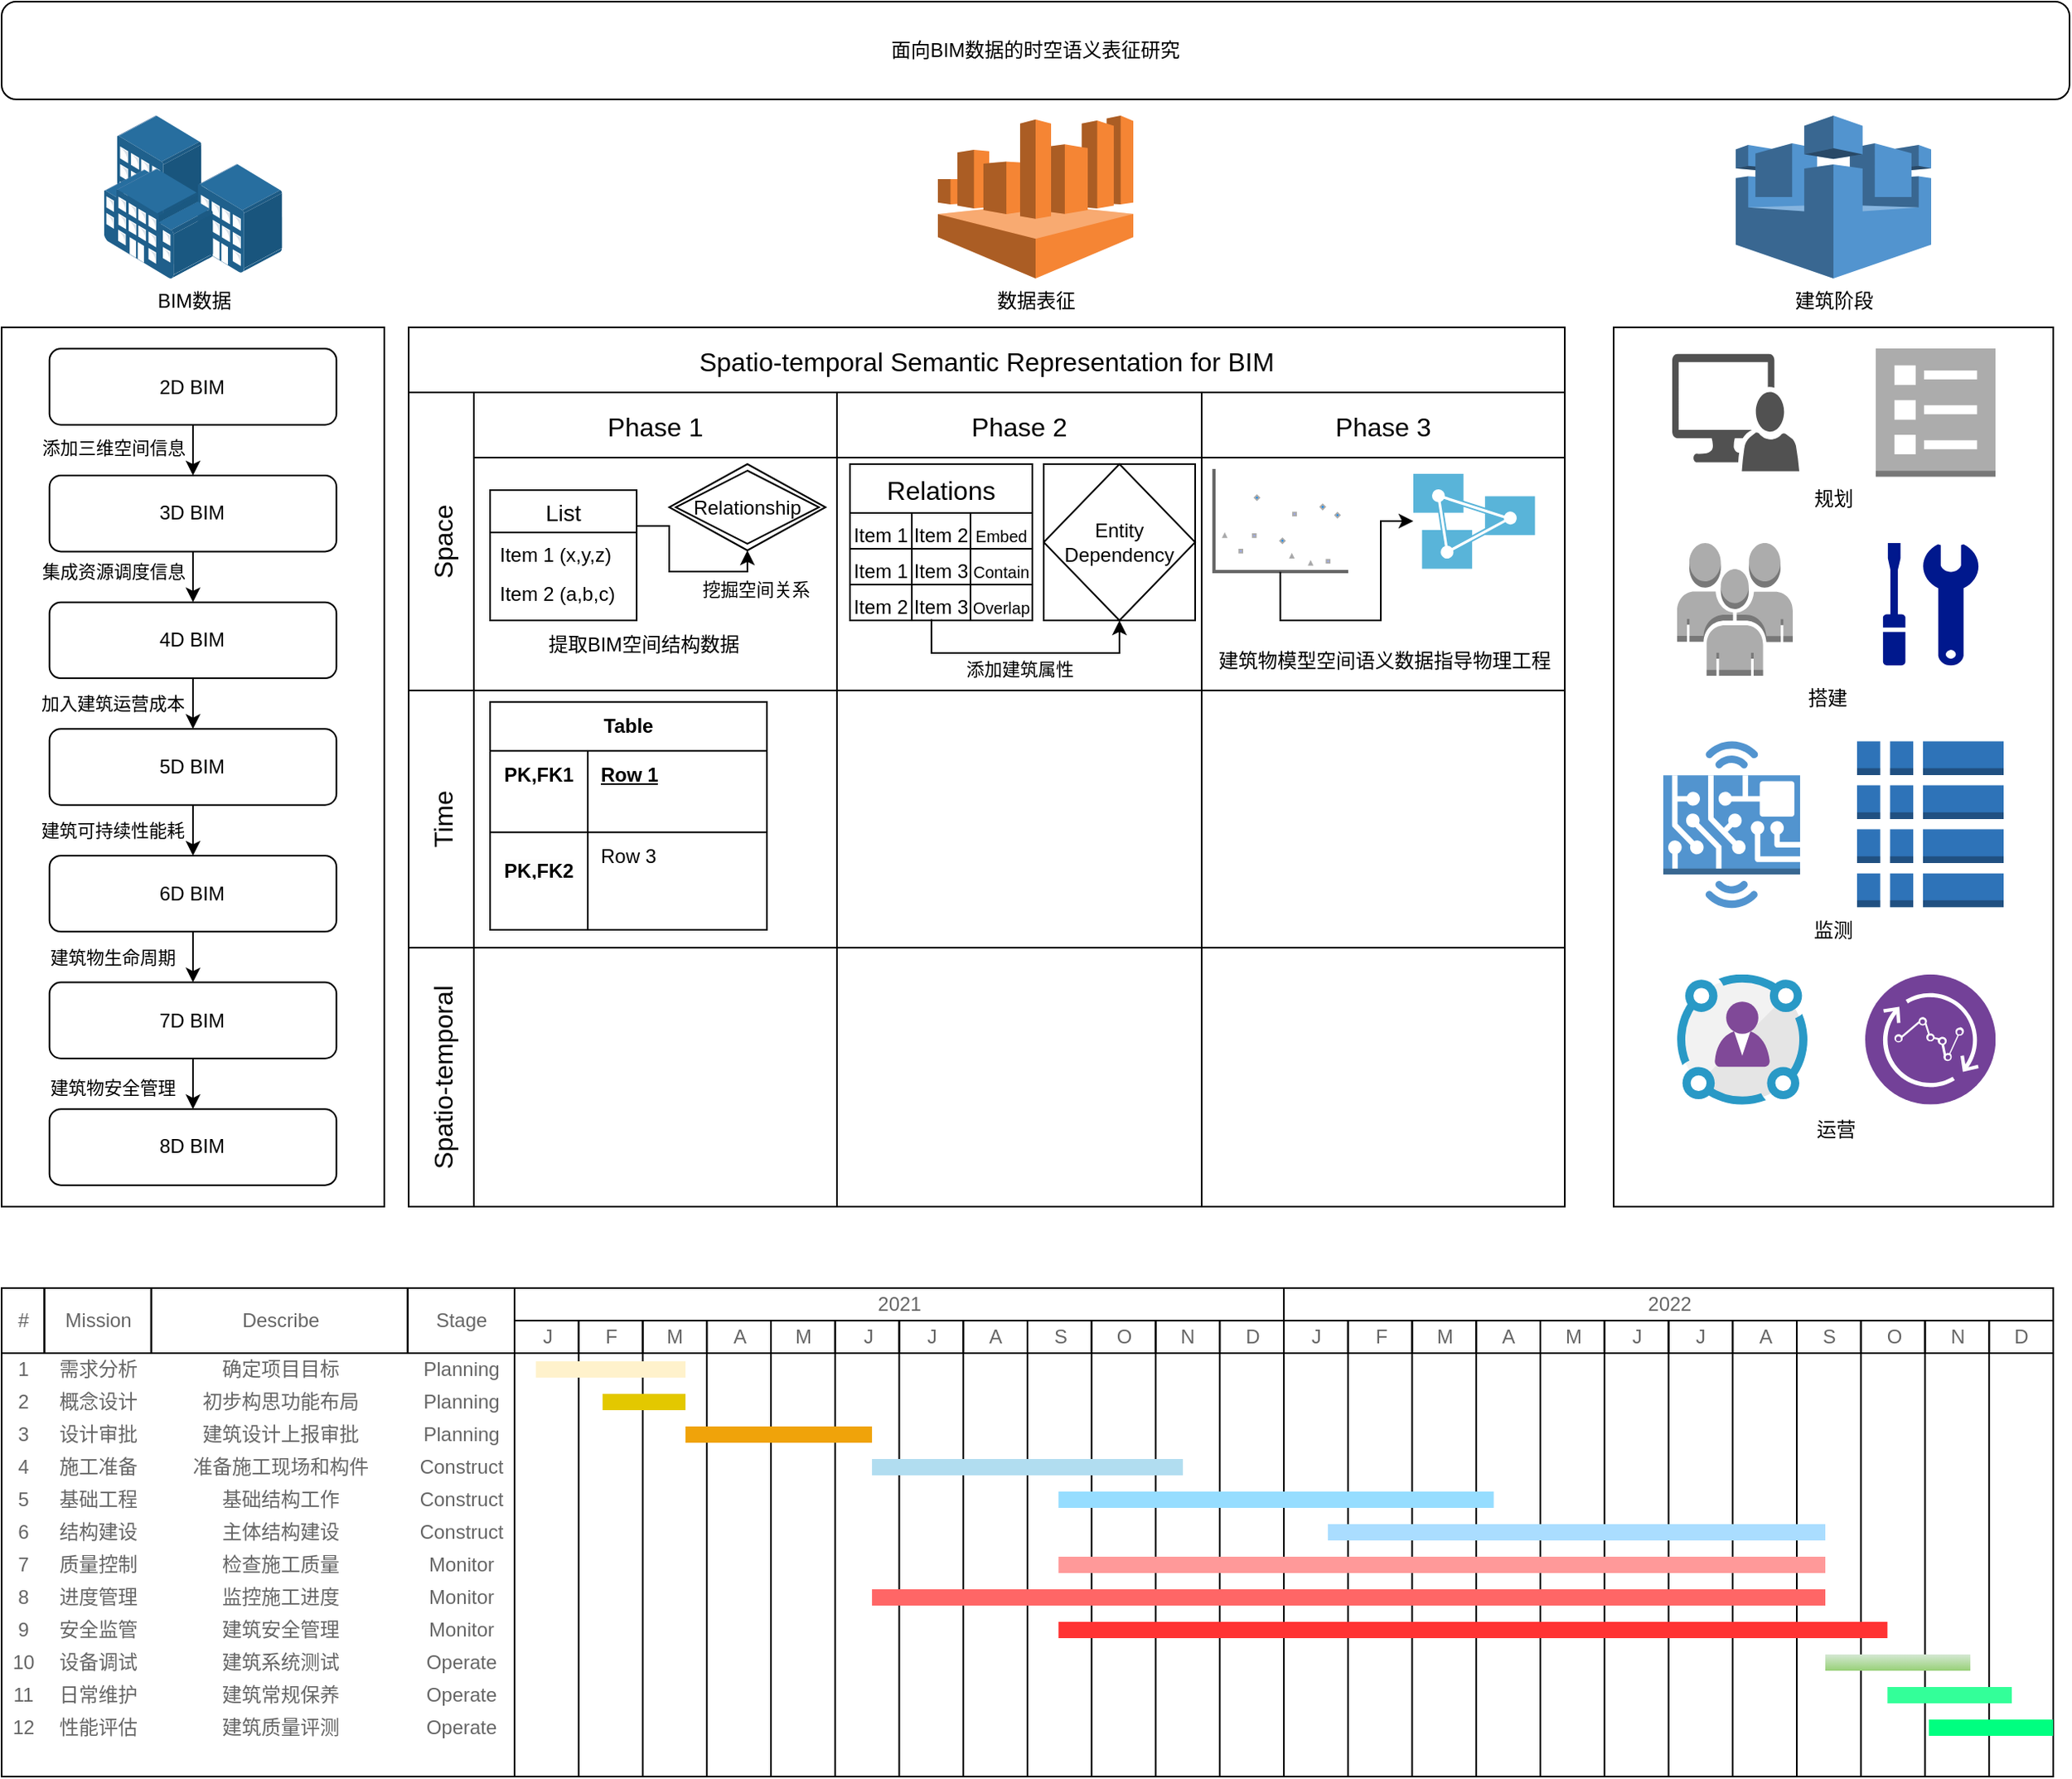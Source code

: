 <mxfile version="24.9.2">
  <diagram name="第 1 页" id="ZfpuJcAWG4KoZAY-R3oi">
    <mxGraphModel dx="1061" dy="716" grid="1" gridSize="10" guides="1" tooltips="1" connect="1" arrows="1" fold="1" page="1" pageScale="1" pageWidth="827" pageHeight="1169" math="0" shadow="0">
      <root>
        <mxCell id="0" />
        <mxCell id="1" parent="0" />
        <mxCell id="s33GEvEaxMYmXVZrxAXG-2" value="面向BIM数据的时空语义表征研究" style="rounded=1;whiteSpace=wrap;html=1;" parent="1" vertex="1">
          <mxGeometry x="90" y="10" width="1270" height="60" as="geometry" />
        </mxCell>
        <mxCell id="s33GEvEaxMYmXVZrxAXG-81" value="BIM数据" style="image;points=[];html=1;align=center;shadow=0;dashed=0;image=img/lib/allied_telesis/buildings/Building_Cluster.svg;" parent="1" vertex="1">
          <mxGeometry x="147.5" y="80" width="120" height="100" as="geometry" />
        </mxCell>
        <mxCell id="s33GEvEaxMYmXVZrxAXG-82" value="数据表征" style="outlineConnect=0;dashed=0;verticalLabelPosition=bottom;verticalAlign=top;align=center;html=1;shape=mxgraph.aws3.athena;fillColor=#F58534;gradientColor=none;" parent="1" vertex="1">
          <mxGeometry x="665" y="80" width="120" height="100" as="geometry" />
        </mxCell>
        <mxCell id="s33GEvEaxMYmXVZrxAXG-83" value="建筑阶段" style="outlineConnect=0;dashed=0;verticalLabelPosition=bottom;verticalAlign=top;align=center;html=1;shape=mxgraph.aws3.aws_iot;fillColor=#5294CF;gradientColor=none;" parent="1" vertex="1">
          <mxGeometry x="1155" y="80" width="120" height="100" as="geometry" />
        </mxCell>
        <mxCell id="8xvinI1Koq5GKLLgfp_T-19" value="Spatio-temporal Semantic Representation for BIM" style="shape=table;childLayout=tableLayout;startSize=40;collapsible=0;recursiveResize=0;expand=0;fontSize=16;" vertex="1" parent="1">
          <mxGeometry x="340" y="210" width="710" height="540" as="geometry" />
        </mxCell>
        <mxCell id="8xvinI1Koq5GKLLgfp_T-20" value="Space" style="shape=tableRow;horizontal=0;swimlaneHead=0;swimlaneBody=0;top=0;left=0;strokeColor=inherit;bottom=0;right=0;dropTarget=0;fontStyle=0;fillColor=none;points=[[0,0.5],[1,0.5]];portConstraint=eastwest;startSize=40;collapsible=0;recursiveResize=0;expand=0;fontSize=16;" vertex="1" parent="8xvinI1Koq5GKLLgfp_T-19">
          <mxGeometry y="40" width="710" height="183" as="geometry" />
        </mxCell>
        <mxCell id="8xvinI1Koq5GKLLgfp_T-21" value="Phase 1" style="swimlane;swimlaneHead=0;swimlaneBody=0;fontStyle=0;strokeColor=inherit;connectable=0;fillColor=none;startSize=40;collapsible=0;recursiveResize=0;expand=0;fontSize=16;" vertex="1" parent="8xvinI1Koq5GKLLgfp_T-20">
          <mxGeometry x="40" width="223" height="183" as="geometry">
            <mxRectangle width="223" height="183" as="alternateBounds" />
          </mxGeometry>
        </mxCell>
        <mxCell id="s33GEvEaxMYmXVZrxAXG-30" value="List" style="swimlane;fontStyle=0;childLayout=stackLayout;horizontal=1;startSize=26;horizontalStack=0;resizeParent=1;resizeParentMax=0;resizeLast=0;collapsible=1;marginBottom=0;align=center;fontSize=14;" parent="8xvinI1Koq5GKLLgfp_T-21" vertex="1">
          <mxGeometry x="10" y="60" width="90" height="80" as="geometry">
            <mxRectangle x="5" y="54.5" width="60" height="30" as="alternateBounds" />
          </mxGeometry>
        </mxCell>
        <mxCell id="s33GEvEaxMYmXVZrxAXG-31" value="Item 1 (x,y,z)" style="text;strokeColor=none;fillColor=none;spacingLeft=4;spacingRight=4;overflow=hidden;rotatable=0;points=[[0,0.5],[1,0.5]];portConstraint=eastwest;fontSize=12;whiteSpace=wrap;html=1;" parent="s33GEvEaxMYmXVZrxAXG-30" vertex="1">
          <mxGeometry y="26" width="90" height="24" as="geometry" />
        </mxCell>
        <mxCell id="s33GEvEaxMYmXVZrxAXG-32" value="Item 2 (a,b,c)" style="text;strokeColor=none;fillColor=none;spacingLeft=4;spacingRight=4;overflow=hidden;rotatable=0;points=[[0,0.5],[1,0.5]];portConstraint=eastwest;fontSize=12;whiteSpace=wrap;html=1;" parent="s33GEvEaxMYmXVZrxAXG-30" vertex="1">
          <mxGeometry y="50" width="90" height="30" as="geometry" />
        </mxCell>
        <mxCell id="s33GEvEaxMYmXVZrxAXG-16" value="Relationship" style="shape=rhombus;double=1;perimeter=rhombusPerimeter;whiteSpace=wrap;html=1;align=center;" parent="8xvinI1Koq5GKLLgfp_T-21" vertex="1">
          <mxGeometry x="120" y="44" width="96" height="53" as="geometry" />
        </mxCell>
        <mxCell id="8xvinI1Koq5GKLLgfp_T-141" style="edgeStyle=orthogonalEdgeStyle;rounded=0;orthogonalLoop=1;jettySize=auto;html=1;entryX=0.5;entryY=1;entryDx=0;entryDy=0;exitX=1;exitY=0.5;exitDx=0;exitDy=0;" edge="1" parent="8xvinI1Koq5GKLLgfp_T-21" source="s33GEvEaxMYmXVZrxAXG-31" target="s33GEvEaxMYmXVZrxAXG-16">
          <mxGeometry relative="1" as="geometry">
            <Array as="points">
              <mxPoint x="100" y="82" />
              <mxPoint x="120" y="82" />
              <mxPoint x="120" y="110" />
              <mxPoint x="168" y="110" />
            </Array>
          </mxGeometry>
        </mxCell>
        <mxCell id="8xvinI1Koq5GKLLgfp_T-142" value="挖掘空间关系" style="edgeLabel;html=1;align=center;verticalAlign=middle;resizable=0;points=[];" vertex="1" connectable="0" parent="8xvinI1Koq5GKLLgfp_T-141">
          <mxGeometry x="0.22" y="-3" relative="1" as="geometry">
            <mxPoint x="40" y="8" as="offset" />
          </mxGeometry>
        </mxCell>
        <mxCell id="8xvinI1Koq5GKLLgfp_T-143" value="提取BIM空间结构数据" style="text;html=1;align=center;verticalAlign=middle;resizable=0;points=[];autosize=1;strokeColor=none;fillColor=none;" vertex="1" parent="8xvinI1Koq5GKLLgfp_T-21">
          <mxGeometry x="34" y="140" width="140" height="30" as="geometry" />
        </mxCell>
        <mxCell id="8xvinI1Koq5GKLLgfp_T-22" value="Phase 2" style="swimlane;swimlaneHead=0;swimlaneBody=0;fontStyle=0;strokeColor=inherit;connectable=0;fillColor=none;startSize=40;collapsible=0;recursiveResize=0;expand=0;fontSize=16;" vertex="1" parent="8xvinI1Koq5GKLLgfp_T-20">
          <mxGeometry x="263" width="224" height="183" as="geometry">
            <mxRectangle width="224" height="183" as="alternateBounds" />
          </mxGeometry>
        </mxCell>
        <mxCell id="8xvinI1Koq5GKLLgfp_T-145" style="edgeStyle=orthogonalEdgeStyle;rounded=0;orthogonalLoop=1;jettySize=auto;html=1;entryX=0.5;entryY=1;entryDx=0;entryDy=0;exitX=0.447;exitY=0.965;exitDx=0;exitDy=0;exitPerimeter=0;" edge="1" parent="8xvinI1Koq5GKLLgfp_T-22" source="s33GEvEaxMYmXVZrxAXG-94" target="s33GEvEaxMYmXVZrxAXG-15">
          <mxGeometry relative="1" as="geometry" />
        </mxCell>
        <mxCell id="8xvinI1Koq5GKLLgfp_T-146" value="添加建筑属性" style="edgeLabel;html=1;align=center;verticalAlign=middle;resizable=0;points=[];" vertex="1" connectable="0" parent="8xvinI1Koq5GKLLgfp_T-145">
          <mxGeometry x="-0.011" y="-1" relative="1" as="geometry">
            <mxPoint x="-3" y="9" as="offset" />
          </mxGeometry>
        </mxCell>
        <mxCell id="s33GEvEaxMYmXVZrxAXG-85" value="Relations" style="shape=table;startSize=30;container=1;collapsible=0;childLayout=tableLayout;strokeColor=default;fontSize=16;" parent="8xvinI1Koq5GKLLgfp_T-22" vertex="1">
          <mxGeometry x="8" y="44" width="112" height="96" as="geometry" />
        </mxCell>
        <mxCell id="s33GEvEaxMYmXVZrxAXG-86" value="" style="shape=tableRow;horizontal=0;startSize=0;swimlaneHead=0;swimlaneBody=0;strokeColor=inherit;top=0;left=0;bottom=0;right=0;collapsible=0;dropTarget=0;fillColor=none;points=[[0,0.5],[1,0.5]];portConstraint=eastwest;fontSize=16;" parent="s33GEvEaxMYmXVZrxAXG-85" vertex="1">
          <mxGeometry y="30" width="112" height="22" as="geometry" />
        </mxCell>
        <mxCell id="s33GEvEaxMYmXVZrxAXG-87" value="&lt;span style=&quot;font-size: 12px; text-align: left;&quot;&gt;Item 1&lt;/span&gt;" style="shape=partialRectangle;html=1;whiteSpace=wrap;connectable=0;strokeColor=inherit;overflow=hidden;fillColor=none;top=0;left=0;bottom=0;right=0;pointerEvents=1;fontSize=16;" parent="s33GEvEaxMYmXVZrxAXG-86" vertex="1">
          <mxGeometry width="38" height="22" as="geometry">
            <mxRectangle width="38" height="22" as="alternateBounds" />
          </mxGeometry>
        </mxCell>
        <mxCell id="s33GEvEaxMYmXVZrxAXG-88" value="&lt;span style=&quot;font-size: 12px; text-align: left;&quot;&gt;Item 2&lt;/span&gt;" style="shape=partialRectangle;html=1;whiteSpace=wrap;connectable=0;strokeColor=inherit;overflow=hidden;fillColor=none;top=0;left=0;bottom=0;right=0;pointerEvents=1;fontSize=16;" parent="s33GEvEaxMYmXVZrxAXG-86" vertex="1">
          <mxGeometry x="38" width="36" height="22" as="geometry">
            <mxRectangle width="36" height="22" as="alternateBounds" />
          </mxGeometry>
        </mxCell>
        <mxCell id="s33GEvEaxMYmXVZrxAXG-89" value="&lt;font style=&quot;font-size: 10px;&quot;&gt;Embed&lt;/font&gt;" style="shape=partialRectangle;html=1;whiteSpace=wrap;connectable=0;strokeColor=inherit;overflow=hidden;fillColor=none;top=0;left=0;bottom=0;right=0;pointerEvents=1;fontSize=16;" parent="s33GEvEaxMYmXVZrxAXG-86" vertex="1">
          <mxGeometry x="74" width="38" height="22" as="geometry">
            <mxRectangle width="38" height="22" as="alternateBounds" />
          </mxGeometry>
        </mxCell>
        <mxCell id="s33GEvEaxMYmXVZrxAXG-90" value="" style="shape=tableRow;horizontal=0;startSize=0;swimlaneHead=0;swimlaneBody=0;strokeColor=inherit;top=0;left=0;bottom=0;right=0;collapsible=0;dropTarget=0;fillColor=none;points=[[0,0.5],[1,0.5]];portConstraint=eastwest;fontSize=16;" parent="s33GEvEaxMYmXVZrxAXG-85" vertex="1">
          <mxGeometry y="52" width="112" height="22" as="geometry" />
        </mxCell>
        <mxCell id="s33GEvEaxMYmXVZrxAXG-91" value="&lt;span style=&quot;font-size: 12px; text-align: left;&quot;&gt;Item 1&lt;/span&gt;" style="shape=partialRectangle;html=1;whiteSpace=wrap;connectable=0;strokeColor=inherit;overflow=hidden;fillColor=none;top=0;left=0;bottom=0;right=0;pointerEvents=1;fontSize=16;" parent="s33GEvEaxMYmXVZrxAXG-90" vertex="1">
          <mxGeometry width="38" height="22" as="geometry">
            <mxRectangle width="38" height="22" as="alternateBounds" />
          </mxGeometry>
        </mxCell>
        <mxCell id="s33GEvEaxMYmXVZrxAXG-92" value="&lt;span style=&quot;font-size: 12px; text-align: left;&quot;&gt;Item 3&lt;/span&gt;" style="shape=partialRectangle;html=1;whiteSpace=wrap;connectable=0;strokeColor=inherit;overflow=hidden;fillColor=none;top=0;left=0;bottom=0;right=0;pointerEvents=1;fontSize=16;" parent="s33GEvEaxMYmXVZrxAXG-90" vertex="1">
          <mxGeometry x="38" width="36" height="22" as="geometry">
            <mxRectangle width="36" height="22" as="alternateBounds" />
          </mxGeometry>
        </mxCell>
        <mxCell id="s33GEvEaxMYmXVZrxAXG-93" value="&lt;font style=&quot;font-size: 10px;&quot;&gt;Contain&lt;/font&gt;" style="shape=partialRectangle;html=1;whiteSpace=wrap;connectable=0;strokeColor=inherit;overflow=hidden;fillColor=none;top=0;left=0;bottom=0;right=0;pointerEvents=1;fontSize=16;" parent="s33GEvEaxMYmXVZrxAXG-90" vertex="1">
          <mxGeometry x="74" width="38" height="22" as="geometry">
            <mxRectangle width="38" height="22" as="alternateBounds" />
          </mxGeometry>
        </mxCell>
        <mxCell id="s33GEvEaxMYmXVZrxAXG-94" value="" style="shape=tableRow;horizontal=0;startSize=0;swimlaneHead=0;swimlaneBody=0;strokeColor=inherit;top=0;left=0;bottom=0;right=0;collapsible=0;dropTarget=0;fillColor=none;points=[[0,0.5],[1,0.5]];portConstraint=eastwest;fontSize=16;" parent="s33GEvEaxMYmXVZrxAXG-85" vertex="1">
          <mxGeometry y="74" width="112" height="22" as="geometry" />
        </mxCell>
        <mxCell id="s33GEvEaxMYmXVZrxAXG-95" value="&lt;span style=&quot;font-size: 12px; text-align: left;&quot;&gt;Item 2&lt;/span&gt;" style="shape=partialRectangle;html=1;whiteSpace=wrap;connectable=0;strokeColor=inherit;overflow=hidden;fillColor=none;top=0;left=0;bottom=0;right=0;pointerEvents=1;fontSize=16;" parent="s33GEvEaxMYmXVZrxAXG-94" vertex="1">
          <mxGeometry width="38" height="22" as="geometry">
            <mxRectangle width="38" height="22" as="alternateBounds" />
          </mxGeometry>
        </mxCell>
        <mxCell id="s33GEvEaxMYmXVZrxAXG-96" value="&lt;span style=&quot;font-size: 12px; text-align: left;&quot;&gt;Item 3&lt;/span&gt;" style="shape=partialRectangle;html=1;whiteSpace=wrap;connectable=0;strokeColor=inherit;overflow=hidden;fillColor=none;top=0;left=0;bottom=0;right=0;pointerEvents=1;fontSize=16;" parent="s33GEvEaxMYmXVZrxAXG-94" vertex="1">
          <mxGeometry x="38" width="36" height="22" as="geometry">
            <mxRectangle width="36" height="22" as="alternateBounds" />
          </mxGeometry>
        </mxCell>
        <mxCell id="s33GEvEaxMYmXVZrxAXG-97" value="&lt;font style=&quot;font-size: 10px;&quot;&gt;Overlap&lt;/font&gt;" style="shape=partialRectangle;html=1;whiteSpace=wrap;connectable=0;strokeColor=inherit;overflow=hidden;fillColor=none;top=0;left=0;bottom=0;right=0;pointerEvents=1;fontSize=16;" parent="s33GEvEaxMYmXVZrxAXG-94" vertex="1">
          <mxGeometry x="74" width="38" height="22" as="geometry">
            <mxRectangle width="38" height="22" as="alternateBounds" />
          </mxGeometry>
        </mxCell>
        <mxCell id="s33GEvEaxMYmXVZrxAXG-15" value="Entity Dependency" style="shape=associativeEntity;whiteSpace=wrap;html=1;align=center;" parent="8xvinI1Koq5GKLLgfp_T-22" vertex="1">
          <mxGeometry x="127" y="44" width="93" height="96" as="geometry" />
        </mxCell>
        <mxCell id="8xvinI1Koq5GKLLgfp_T-23" value="Phase 3" style="swimlane;swimlaneHead=0;swimlaneBody=0;fontStyle=0;strokeColor=inherit;connectable=0;fillColor=none;startSize=40;collapsible=0;recursiveResize=0;expand=0;fontSize=16;" vertex="1" parent="8xvinI1Koq5GKLLgfp_T-20">
          <mxGeometry x="487" width="223" height="183" as="geometry">
            <mxRectangle width="223" height="183" as="alternateBounds" />
          </mxGeometry>
        </mxCell>
        <mxCell id="s33GEvEaxMYmXVZrxAXG-34" value="" style="verticalLabelPosition=bottom;shadow=0;dashed=0;align=center;html=1;verticalAlign=top;strokeWidth=1;shape=mxgraph.mockup.graphics.plotChart;strokeColor=none;strokeColor2=#aaaaaa;strokeColor3=#666666;fillColor2=#99aaff,#0022ff,#008cff;" parent="8xvinI1Koq5GKLLgfp_T-23" vertex="1">
          <mxGeometry x="7.56" y="47" width="82.44" height="63" as="geometry" />
        </mxCell>
        <mxCell id="8xvinI1Koq5GKLLgfp_T-148" value="" style="image;sketch=0;aspect=fixed;html=1;points=[];align=center;fontSize=12;image=img/lib/mscae/Analysis_Services.svg;" vertex="1" parent="8xvinI1Koq5GKLLgfp_T-23">
          <mxGeometry x="130" y="50" width="74.82" height="58.36" as="geometry" />
        </mxCell>
        <mxCell id="8xvinI1Koq5GKLLgfp_T-149" style="edgeStyle=orthogonalEdgeStyle;rounded=0;orthogonalLoop=1;jettySize=auto;html=1;exitX=0.494;exitY=1.003;exitDx=0;exitDy=0;exitPerimeter=0;" edge="1" parent="8xvinI1Koq5GKLLgfp_T-23" source="s33GEvEaxMYmXVZrxAXG-34" target="8xvinI1Koq5GKLLgfp_T-148">
          <mxGeometry relative="1" as="geometry">
            <Array as="points">
              <mxPoint x="48" y="140" />
              <mxPoint x="110" y="140" />
              <mxPoint x="110" y="79" />
            </Array>
          </mxGeometry>
        </mxCell>
        <mxCell id="8xvinI1Koq5GKLLgfp_T-150" value="建筑物模型空间语义数据指导物理工程" style="text;html=1;align=center;verticalAlign=middle;resizable=0;points=[];autosize=1;strokeColor=none;fillColor=none;" vertex="1" parent="8xvinI1Koq5GKLLgfp_T-23">
          <mxGeometry x="-3.5" y="150" width="230" height="30" as="geometry" />
        </mxCell>
        <mxCell id="8xvinI1Koq5GKLLgfp_T-24" value="Time" style="shape=tableRow;horizontal=0;swimlaneHead=0;swimlaneBody=0;top=0;left=0;strokeColor=inherit;bottom=0;right=0;dropTarget=0;fontStyle=0;fillColor=none;points=[[0,0.5],[1,0.5]];portConstraint=eastwest;startSize=40;collapsible=0;recursiveResize=0;expand=0;fontSize=16;" vertex="1" parent="8xvinI1Koq5GKLLgfp_T-19">
          <mxGeometry y="223" width="710" height="158" as="geometry" />
        </mxCell>
        <mxCell id="8xvinI1Koq5GKLLgfp_T-25" value="" style="swimlane;swimlaneHead=0;swimlaneBody=0;fontStyle=0;connectable=0;strokeColor=inherit;fillColor=none;startSize=0;collapsible=0;recursiveResize=0;expand=0;fontSize=16;" vertex="1" parent="8xvinI1Koq5GKLLgfp_T-24">
          <mxGeometry x="40" width="223" height="158" as="geometry">
            <mxRectangle width="223" height="158" as="alternateBounds" />
          </mxGeometry>
        </mxCell>
        <mxCell id="8xvinI1Koq5GKLLgfp_T-177" value="Table" style="shape=table;startSize=30;container=1;collapsible=1;childLayout=tableLayout;fixedRows=1;rowLines=0;fontStyle=1;align=center;resizeLast=1;html=1;whiteSpace=wrap;" vertex="1" parent="8xvinI1Koq5GKLLgfp_T-25">
          <mxGeometry x="10" y="7.15" width="170" height="139.85" as="geometry" />
        </mxCell>
        <mxCell id="8xvinI1Koq5GKLLgfp_T-178" value="" style="shape=tableRow;horizontal=0;startSize=0;swimlaneHead=0;swimlaneBody=0;fillColor=none;collapsible=0;dropTarget=0;points=[[0,0.5],[1,0.5]];portConstraint=eastwest;top=0;left=0;right=0;bottom=0;html=1;" vertex="1" parent="8xvinI1Koq5GKLLgfp_T-177">
          <mxGeometry y="30" width="170" height="30" as="geometry" />
        </mxCell>
        <mxCell id="8xvinI1Koq5GKLLgfp_T-179" value="PK,FK1" style="shape=partialRectangle;connectable=0;fillColor=none;top=0;left=0;bottom=0;right=0;fontStyle=1;overflow=hidden;html=1;whiteSpace=wrap;" vertex="1" parent="8xvinI1Koq5GKLLgfp_T-178">
          <mxGeometry width="60" height="30" as="geometry">
            <mxRectangle width="60" height="30" as="alternateBounds" />
          </mxGeometry>
        </mxCell>
        <mxCell id="8xvinI1Koq5GKLLgfp_T-180" value="Row 1" style="shape=partialRectangle;connectable=0;fillColor=none;top=0;left=0;bottom=0;right=0;align=left;spacingLeft=6;fontStyle=5;overflow=hidden;html=1;whiteSpace=wrap;" vertex="1" parent="8xvinI1Koq5GKLLgfp_T-178">
          <mxGeometry x="60" width="110" height="30" as="geometry">
            <mxRectangle width="110" height="30" as="alternateBounds" />
          </mxGeometry>
        </mxCell>
        <mxCell id="8xvinI1Koq5GKLLgfp_T-181" value="" style="shape=tableRow;horizontal=0;startSize=0;swimlaneHead=0;swimlaneBody=0;fillColor=none;collapsible=0;dropTarget=0;points=[[0,0.5],[1,0.5]];portConstraint=eastwest;top=0;left=0;right=0;bottom=1;html=1;" vertex="1" parent="8xvinI1Koq5GKLLgfp_T-177">
          <mxGeometry y="60" width="170" height="20" as="geometry" />
        </mxCell>
        <mxCell id="8xvinI1Koq5GKLLgfp_T-182" value="" style="shape=partialRectangle;connectable=0;fillColor=none;top=0;left=0;bottom=0;right=0;fontStyle=1;overflow=hidden;html=1;whiteSpace=wrap;" vertex="1" parent="8xvinI1Koq5GKLLgfp_T-181">
          <mxGeometry width="60" height="20" as="geometry">
            <mxRectangle width="60" height="20" as="alternateBounds" />
          </mxGeometry>
        </mxCell>
        <mxCell id="8xvinI1Koq5GKLLgfp_T-183" value="" style="shape=partialRectangle;connectable=0;fillColor=none;top=0;left=0;bottom=0;right=0;align=left;spacingLeft=6;fontStyle=5;overflow=hidden;html=1;whiteSpace=wrap;" vertex="1" parent="8xvinI1Koq5GKLLgfp_T-181">
          <mxGeometry x="60" width="110" height="20" as="geometry">
            <mxRectangle width="110" height="20" as="alternateBounds" />
          </mxGeometry>
        </mxCell>
        <mxCell id="8xvinI1Koq5GKLLgfp_T-184" value="" style="shape=tableRow;horizontal=0;startSize=0;swimlaneHead=0;swimlaneBody=0;fillColor=none;collapsible=0;dropTarget=0;points=[[0,0.5],[1,0.5]];portConstraint=eastwest;top=0;left=0;right=0;bottom=0;html=1;" vertex="1" parent="8xvinI1Koq5GKLLgfp_T-177">
          <mxGeometry y="80" width="170" height="30" as="geometry" />
        </mxCell>
        <mxCell id="8xvinI1Koq5GKLLgfp_T-185" value="&#xa;&lt;span style=&quot;color: rgb(0, 0, 0); font-family: Helvetica; font-size: 12px; font-style: normal; font-variant-ligatures: normal; font-variant-caps: normal; font-weight: 700; letter-spacing: normal; orphans: 2; text-align: center; text-indent: 0px; text-transform: none; widows: 2; word-spacing: 0px; -webkit-text-stroke-width: 0px; white-space: normal; background-color: rgb(251, 251, 251); text-decoration-thickness: initial; text-decoration-style: initial; text-decoration-color: initial; display: inline !important; float: none;&quot;&gt;PK,FK2&lt;/span&gt;&#xa;&#xa;" style="shape=partialRectangle;connectable=0;fillColor=none;top=0;left=0;bottom=0;right=0;editable=1;overflow=hidden;html=1;whiteSpace=wrap;" vertex="1" parent="8xvinI1Koq5GKLLgfp_T-184">
          <mxGeometry width="60" height="30" as="geometry">
            <mxRectangle width="60" height="30" as="alternateBounds" />
          </mxGeometry>
        </mxCell>
        <mxCell id="8xvinI1Koq5GKLLgfp_T-186" value="Row 3" style="shape=partialRectangle;connectable=0;fillColor=none;top=0;left=0;bottom=0;right=0;align=left;spacingLeft=6;overflow=hidden;html=1;whiteSpace=wrap;" vertex="1" parent="8xvinI1Koq5GKLLgfp_T-184">
          <mxGeometry x="60" width="110" height="30" as="geometry">
            <mxRectangle width="110" height="30" as="alternateBounds" />
          </mxGeometry>
        </mxCell>
        <mxCell id="8xvinI1Koq5GKLLgfp_T-187" value="" style="shape=tableRow;horizontal=0;startSize=0;swimlaneHead=0;swimlaneBody=0;fillColor=none;collapsible=0;dropTarget=0;points=[[0,0.5],[1,0.5]];portConstraint=eastwest;top=0;left=0;right=0;bottom=0;html=1;" vertex="1" parent="8xvinI1Koq5GKLLgfp_T-177">
          <mxGeometry y="110" width="170" height="30" as="geometry" />
        </mxCell>
        <mxCell id="8xvinI1Koq5GKLLgfp_T-188" value="" style="shape=partialRectangle;connectable=0;fillColor=none;top=0;left=0;bottom=0;right=0;editable=1;overflow=hidden;html=1;whiteSpace=wrap;" vertex="1" parent="8xvinI1Koq5GKLLgfp_T-187">
          <mxGeometry width="60" height="30" as="geometry">
            <mxRectangle width="60" height="30" as="alternateBounds" />
          </mxGeometry>
        </mxCell>
        <mxCell id="8xvinI1Koq5GKLLgfp_T-189" value="" style="shape=partialRectangle;connectable=0;fillColor=none;top=0;left=0;bottom=0;right=0;align=left;spacingLeft=6;overflow=hidden;html=1;whiteSpace=wrap;" vertex="1" parent="8xvinI1Koq5GKLLgfp_T-187">
          <mxGeometry x="60" width="110" height="30" as="geometry">
            <mxRectangle width="110" height="30" as="alternateBounds" />
          </mxGeometry>
        </mxCell>
        <mxCell id="8xvinI1Koq5GKLLgfp_T-26" value="" style="swimlane;swimlaneHead=0;swimlaneBody=0;fontStyle=0;connectable=0;strokeColor=inherit;fillColor=none;startSize=0;collapsible=0;recursiveResize=0;expand=0;fontSize=16;" vertex="1" parent="8xvinI1Koq5GKLLgfp_T-24">
          <mxGeometry x="263" width="224" height="158" as="geometry">
            <mxRectangle width="224" height="158" as="alternateBounds" />
          </mxGeometry>
        </mxCell>
        <mxCell id="8xvinI1Koq5GKLLgfp_T-27" value="" style="swimlane;swimlaneHead=0;swimlaneBody=0;fontStyle=0;connectable=0;strokeColor=inherit;fillColor=none;startSize=0;collapsible=0;recursiveResize=0;expand=0;fontSize=16;" vertex="1" parent="8xvinI1Koq5GKLLgfp_T-24">
          <mxGeometry x="487" width="223" height="158" as="geometry">
            <mxRectangle width="223" height="158" as="alternateBounds" />
          </mxGeometry>
        </mxCell>
        <mxCell id="8xvinI1Koq5GKLLgfp_T-28" value="Spatio-temporal" style="shape=tableRow;horizontal=0;swimlaneHead=0;swimlaneBody=0;top=0;left=0;strokeColor=inherit;bottom=0;right=0;dropTarget=0;fontStyle=0;fillColor=none;points=[[0,0.5],[1,0.5]];portConstraint=eastwest;startSize=40;collapsible=0;recursiveResize=0;expand=0;fontSize=16;" vertex="1" parent="8xvinI1Koq5GKLLgfp_T-19">
          <mxGeometry y="381" width="710" height="159" as="geometry" />
        </mxCell>
        <mxCell id="8xvinI1Koq5GKLLgfp_T-29" value="" style="swimlane;swimlaneHead=0;swimlaneBody=0;fontStyle=0;connectable=0;strokeColor=inherit;fillColor=none;startSize=0;collapsible=0;recursiveResize=0;expand=0;fontSize=16;" vertex="1" parent="8xvinI1Koq5GKLLgfp_T-28">
          <mxGeometry x="40" width="223" height="159" as="geometry">
            <mxRectangle width="223" height="159" as="alternateBounds" />
          </mxGeometry>
        </mxCell>
        <mxCell id="8xvinI1Koq5GKLLgfp_T-30" value="" style="swimlane;swimlaneHead=0;swimlaneBody=0;fontStyle=0;connectable=0;strokeColor=inherit;fillColor=none;startSize=0;collapsible=0;recursiveResize=0;expand=0;fontSize=16;" vertex="1" parent="8xvinI1Koq5GKLLgfp_T-28">
          <mxGeometry x="263" width="224" height="159" as="geometry">
            <mxRectangle width="224" height="159" as="alternateBounds" />
          </mxGeometry>
        </mxCell>
        <mxCell id="8xvinI1Koq5GKLLgfp_T-31" value="" style="swimlane;swimlaneHead=0;swimlaneBody=0;fontStyle=0;connectable=0;strokeColor=inherit;fillColor=none;startSize=0;collapsible=0;recursiveResize=0;expand=0;fontSize=16;" vertex="1" parent="8xvinI1Koq5GKLLgfp_T-28">
          <mxGeometry x="487" width="223" height="159" as="geometry">
            <mxRectangle width="223" height="159" as="alternateBounds" />
          </mxGeometry>
        </mxCell>
        <mxCell id="8xvinI1Koq5GKLLgfp_T-131" value="" style="group" vertex="1" connectable="0" parent="1">
          <mxGeometry x="90" y="800" width="1260" height="300" as="geometry" />
        </mxCell>
        <mxCell id="s33GEvEaxMYmXVZrxAXG-35" value="" style="strokeWidth=1;shadow=0;dashed=0;align=center;html=1;shape=mxgraph.mockup.graphics.rrect;rSize=0;strokeColor=default;container=0;" parent="8xvinI1Koq5GKLLgfp_T-131" vertex="1">
          <mxGeometry width="787.492" height="300" as="geometry" />
        </mxCell>
        <mxCell id="8xvinI1Koq5GKLLgfp_T-130" value="" style="group;strokeColor=default;" vertex="1" connectable="0" parent="8xvinI1Koq5GKLLgfp_T-131">
          <mxGeometry x="787.492" width="472.495" height="300" as="geometry" />
        </mxCell>
        <mxCell id="8xvinI1Koq5GKLLgfp_T-96" value="2022" style="strokeColor=default;fillColor=inherit;gradientColor=inherit;strokeWidth=1;shadow=0;dashed=0;align=center;html=1;shape=mxgraph.mockup.graphics.rrect;rSize=0;fontColor=#666666;" vertex="1" parent="8xvinI1Koq5GKLLgfp_T-130">
          <mxGeometry width="472.495" height="20" as="geometry" />
        </mxCell>
        <mxCell id="8xvinI1Koq5GKLLgfp_T-98" value="J" style="strokeColor=default;fillColor=inherit;gradientColor=inherit;strokeWidth=1;shadow=0;dashed=0;align=center;html=1;shape=mxgraph.mockup.graphics.rrect;rSize=0;;fontColor=#666666;" vertex="1" parent="8xvinI1Koq5GKLLgfp_T-130">
          <mxGeometry y="20" width="39.375" height="20" as="geometry" />
        </mxCell>
        <mxCell id="8xvinI1Koq5GKLLgfp_T-99" value="F" style="strokeColor=default;fillColor=inherit;gradientColor=inherit;strokeWidth=1;shadow=0;dashed=0;align=center;html=1;shape=mxgraph.mockup.graphics.rrect;rSize=0;fontColor=#666666;" vertex="1" parent="8xvinI1Koq5GKLLgfp_T-130">
          <mxGeometry x="39.375" y="20" width="39.375" height="20" as="geometry" />
        </mxCell>
        <mxCell id="8xvinI1Koq5GKLLgfp_T-100" value="M" style="strokeColor=default;fillColor=inherit;gradientColor=inherit;strokeWidth=1;shadow=0;dashed=0;align=center;html=1;shape=mxgraph.mockup.graphics.rrect;rSize=0;fontColor=#666666;" vertex="1" parent="8xvinI1Koq5GKLLgfp_T-130">
          <mxGeometry x="78.749" y="20" width="39.375" height="20" as="geometry" />
        </mxCell>
        <mxCell id="8xvinI1Koq5GKLLgfp_T-101" value="A" style="strokeColor=default;fillColor=inherit;gradientColor=inherit;strokeWidth=1;shadow=0;dashed=0;align=center;html=1;shape=mxgraph.mockup.graphics.rrect;rSize=0;fontColor=#666666;" vertex="1" parent="8xvinI1Koq5GKLLgfp_T-130">
          <mxGeometry x="118.124" y="20" width="39.375" height="20" as="geometry" />
        </mxCell>
        <mxCell id="8xvinI1Koq5GKLLgfp_T-102" value="M" style="strokeColor=default;fillColor=inherit;gradientColor=inherit;strokeWidth=1;shadow=0;dashed=0;align=center;html=1;shape=mxgraph.mockup.graphics.rrect;rSize=0;fontColor=#666666;" vertex="1" parent="8xvinI1Koq5GKLLgfp_T-130">
          <mxGeometry x="157.498" y="20" width="39.375" height="20" as="geometry" />
        </mxCell>
        <mxCell id="8xvinI1Koq5GKLLgfp_T-103" value="J" style="strokeColor=default;fillColor=inherit;gradientColor=inherit;strokeWidth=1;shadow=0;dashed=0;align=center;html=1;shape=mxgraph.mockup.graphics.rrect;rSize=0;fontColor=#666666;" vertex="1" parent="8xvinI1Koq5GKLLgfp_T-130">
          <mxGeometry x="196.873" y="20" width="39.375" height="20" as="geometry" />
        </mxCell>
        <mxCell id="8xvinI1Koq5GKLLgfp_T-104" value="J" style="strokeColor=default;fillColor=inherit;gradientColor=inherit;strokeWidth=1;shadow=0;dashed=0;align=center;html=1;shape=mxgraph.mockup.graphics.rrect;rSize=0;fontColor=#666666;" vertex="1" parent="8xvinI1Koq5GKLLgfp_T-130">
          <mxGeometry x="236.248" y="20" width="39.375" height="20" as="geometry" />
        </mxCell>
        <mxCell id="8xvinI1Koq5GKLLgfp_T-105" value="A" style="strokeColor=default;fillColor=inherit;gradientColor=inherit;strokeWidth=1;shadow=0;dashed=0;align=center;html=1;shape=mxgraph.mockup.graphics.rrect;rSize=0;fontColor=#666666;" vertex="1" parent="8xvinI1Koq5GKLLgfp_T-130">
          <mxGeometry x="275.622" y="20" width="39.375" height="20" as="geometry" />
        </mxCell>
        <mxCell id="8xvinI1Koq5GKLLgfp_T-106" value="S" style="strokeColor=default;fillColor=inherit;gradientColor=inherit;strokeWidth=1;shadow=0;dashed=0;align=center;html=1;shape=mxgraph.mockup.graphics.rrect;rSize=0;fontColor=#666666;" vertex="1" parent="8xvinI1Koq5GKLLgfp_T-130">
          <mxGeometry x="314.997" y="20" width="39.375" height="20" as="geometry" />
        </mxCell>
        <mxCell id="8xvinI1Koq5GKLLgfp_T-107" value="O" style="strokeColor=default;fillColor=inherit;gradientColor=inherit;strokeWidth=1;shadow=0;dashed=0;align=center;html=1;shape=mxgraph.mockup.graphics.rrect;rSize=0;fontColor=#666666;" vertex="1" parent="8xvinI1Koq5GKLLgfp_T-130">
          <mxGeometry x="354.371" y="20" width="39.375" height="20" as="geometry" />
        </mxCell>
        <mxCell id="8xvinI1Koq5GKLLgfp_T-108" value="N" style="strokeColor=default;fillColor=inherit;gradientColor=inherit;strokeWidth=1;shadow=0;dashed=0;align=center;html=1;shape=mxgraph.mockup.graphics.rrect;rSize=0;fontColor=#666666;" vertex="1" parent="8xvinI1Koq5GKLLgfp_T-130">
          <mxGeometry x="393.746" y="20" width="39.375" height="20" as="geometry" />
        </mxCell>
        <mxCell id="8xvinI1Koq5GKLLgfp_T-109" value="D" style="strokeColor=default;fillColor=inherit;gradientColor=inherit;strokeWidth=1;shadow=0;dashed=0;align=center;html=1;shape=mxgraph.mockup.graphics.rrect;rSize=0;fontColor=#666666;" vertex="1" parent="8xvinI1Koq5GKLLgfp_T-130">
          <mxGeometry x="433.121" y="20" width="39.375" height="20" as="geometry" />
        </mxCell>
        <mxCell id="8xvinI1Koq5GKLLgfp_T-110" value="" style="strokeColor=default;fillColor=inherit;gradientColor=inherit;strokeWidth=1;shadow=0;dashed=0;align=center;html=1;shape=mxgraph.mockup.graphics.rrect;rSize=0;fontColor=#666666;" vertex="1" parent="8xvinI1Koq5GKLLgfp_T-130">
          <mxGeometry y="40" width="39.375" height="260" as="geometry" />
        </mxCell>
        <mxCell id="8xvinI1Koq5GKLLgfp_T-111" value="" style="strokeColor=default;fillColor=inherit;gradientColor=inherit;strokeWidth=1;shadow=0;dashed=0;align=center;html=1;shape=mxgraph.mockup.graphics.rrect;rSize=0;fontColor=#666666;" vertex="1" parent="8xvinI1Koq5GKLLgfp_T-130">
          <mxGeometry x="78.749" y="40" width="39.375" height="260" as="geometry" />
        </mxCell>
        <mxCell id="8xvinI1Koq5GKLLgfp_T-112" value="" style="strokeColor=default;fillColor=inherit;gradientColor=inherit;strokeWidth=1;shadow=0;dashed=0;align=center;html=1;shape=mxgraph.mockup.graphics.rrect;rSize=0;fontColor=#666666;" vertex="1" parent="8xvinI1Koq5GKLLgfp_T-130">
          <mxGeometry x="157.498" y="40" width="39.375" height="260" as="geometry" />
        </mxCell>
        <mxCell id="8xvinI1Koq5GKLLgfp_T-113" value="" style="strokeColor=default;fillColor=inherit;gradientColor=inherit;strokeWidth=1;shadow=0;dashed=0;align=center;html=1;shape=mxgraph.mockup.graphics.rrect;rSize=0;fontColor=#666666;" vertex="1" parent="8xvinI1Koq5GKLLgfp_T-130">
          <mxGeometry x="236.248" y="40" width="39.375" height="260" as="geometry" />
        </mxCell>
        <mxCell id="8xvinI1Koq5GKLLgfp_T-114" value="" style="strokeColor=default;fillColor=inherit;gradientColor=inherit;strokeWidth=1;shadow=0;dashed=0;align=center;html=1;shape=mxgraph.mockup.graphics.rrect;rSize=0;fontColor=#666666;" vertex="1" parent="8xvinI1Koq5GKLLgfp_T-130">
          <mxGeometry x="314.997" y="40" width="39.375" height="260" as="geometry" />
        </mxCell>
        <mxCell id="8xvinI1Koq5GKLLgfp_T-115" value="" style="strokeColor=default;fillColor=inherit;gradientColor=inherit;strokeWidth=1;shadow=0;dashed=0;align=center;html=1;shape=mxgraph.mockup.graphics.rrect;rSize=0;fontColor=#666666;" vertex="1" parent="8xvinI1Koq5GKLLgfp_T-130">
          <mxGeometry x="393.746" y="40" width="39.375" height="260" as="geometry" />
        </mxCell>
        <mxCell id="s33GEvEaxMYmXVZrxAXG-36" value="#" style="strokeColor=default;fillColor=inherit;gradientColor=inherit;strokeWidth=1;shadow=0;dashed=0;align=center;html=1;shape=mxgraph.mockup.graphics.rrect;rSize=0;fontColor=#666666;" parent="8xvinI1Koq5GKLLgfp_T-131" vertex="1">
          <mxGeometry width="26.25" height="40" as="geometry" />
        </mxCell>
        <mxCell id="s33GEvEaxMYmXVZrxAXG-37" value="Mission" style="strokeColor=default;fillColor=inherit;gradientColor=inherit;strokeWidth=1;shadow=0;dashed=0;align=center;html=1;shape=mxgraph.mockup.graphics.rrect;rSize=0;fontColor=#666666;" parent="8xvinI1Koq5GKLLgfp_T-131" vertex="1">
          <mxGeometry x="26.25" width="65.624" height="40" as="geometry" />
        </mxCell>
        <mxCell id="s33GEvEaxMYmXVZrxAXG-38" value="Describe" style="strokeColor=default;fillColor=inherit;gradientColor=inherit;strokeWidth=1;shadow=0;dashed=0;align=center;html=1;shape=mxgraph.mockup.graphics.rrect;rSize=0;fontColor=#666666;" parent="8xvinI1Koq5GKLLgfp_T-131" vertex="1">
          <mxGeometry x="91.874" width="157.498" height="40" as="geometry" />
        </mxCell>
        <mxCell id="s33GEvEaxMYmXVZrxAXG-39" value="Stage" style="strokeColor=default;fillColor=inherit;gradientColor=inherit;strokeWidth=1;shadow=0;dashed=0;align=center;html=1;shape=mxgraph.mockup.graphics.rrect;rSize=0;fontColor=#666666;" parent="8xvinI1Koq5GKLLgfp_T-131" vertex="1">
          <mxGeometry x="249.372" width="65.624" height="40" as="geometry" />
        </mxCell>
        <mxCell id="s33GEvEaxMYmXVZrxAXG-40" value="2021" style="strokeColor=default;fillColor=inherit;gradientColor=inherit;strokeWidth=1;shadow=0;dashed=0;align=center;html=1;shape=mxgraph.mockup.graphics.rrect;rSize=0;fontColor=#666666;" parent="8xvinI1Koq5GKLLgfp_T-131" vertex="1">
          <mxGeometry x="314.997" width="472.495" height="20" as="geometry" />
        </mxCell>
        <mxCell id="s33GEvEaxMYmXVZrxAXG-42" value="J" style="strokeColor=default;fillColor=inherit;gradientColor=inherit;strokeWidth=1;shadow=0;dashed=0;align=center;html=1;shape=mxgraph.mockup.graphics.rrect;rSize=0;;fontColor=#666666;" parent="8xvinI1Koq5GKLLgfp_T-131" vertex="1">
          <mxGeometry x="314.997" y="20" width="39.375" height="20" as="geometry" />
        </mxCell>
        <mxCell id="s33GEvEaxMYmXVZrxAXG-43" value="F" style="strokeColor=default;fillColor=inherit;gradientColor=inherit;strokeWidth=1;shadow=0;dashed=0;align=center;html=1;shape=mxgraph.mockup.graphics.rrect;rSize=0;fontColor=#666666;" parent="8xvinI1Koq5GKLLgfp_T-131" vertex="1">
          <mxGeometry x="354.371" y="20" width="39.375" height="20" as="geometry" />
        </mxCell>
        <mxCell id="s33GEvEaxMYmXVZrxAXG-44" value="M" style="strokeColor=default;fillColor=inherit;gradientColor=inherit;strokeWidth=1;shadow=0;dashed=0;align=center;html=1;shape=mxgraph.mockup.graphics.rrect;rSize=0;fontColor=#666666;" parent="8xvinI1Koq5GKLLgfp_T-131" vertex="1">
          <mxGeometry x="393.746" y="20" width="39.375" height="20" as="geometry" />
        </mxCell>
        <mxCell id="s33GEvEaxMYmXVZrxAXG-45" value="A" style="strokeColor=default;fillColor=inherit;gradientColor=inherit;strokeWidth=1;shadow=0;dashed=0;align=center;html=1;shape=mxgraph.mockup.graphics.rrect;rSize=0;fontColor=#666666;" parent="8xvinI1Koq5GKLLgfp_T-131" vertex="1">
          <mxGeometry x="433.121" y="20" width="39.375" height="20" as="geometry" />
        </mxCell>
        <mxCell id="s33GEvEaxMYmXVZrxAXG-46" value="M" style="strokeColor=default;fillColor=inherit;gradientColor=inherit;strokeWidth=1;shadow=0;dashed=0;align=center;html=1;shape=mxgraph.mockup.graphics.rrect;rSize=0;fontColor=#666666;" parent="8xvinI1Koq5GKLLgfp_T-131" vertex="1">
          <mxGeometry x="472.495" y="20" width="39.375" height="20" as="geometry" />
        </mxCell>
        <mxCell id="s33GEvEaxMYmXVZrxAXG-47" value="J" style="strokeColor=default;fillColor=inherit;gradientColor=inherit;strokeWidth=1;shadow=0;dashed=0;align=center;html=1;shape=mxgraph.mockup.graphics.rrect;rSize=0;fontColor=#666666;" parent="8xvinI1Koq5GKLLgfp_T-131" vertex="1">
          <mxGeometry x="511.87" y="20" width="39.375" height="20" as="geometry" />
        </mxCell>
        <mxCell id="s33GEvEaxMYmXVZrxAXG-48" value="J" style="strokeColor=default;fillColor=inherit;gradientColor=inherit;strokeWidth=1;shadow=0;dashed=0;align=center;html=1;shape=mxgraph.mockup.graphics.rrect;rSize=0;fontColor=#666666;" parent="8xvinI1Koq5GKLLgfp_T-131" vertex="1">
          <mxGeometry x="551.244" y="20" width="39.375" height="20" as="geometry" />
        </mxCell>
        <mxCell id="s33GEvEaxMYmXVZrxAXG-49" value="A" style="strokeColor=default;fillColor=inherit;gradientColor=inherit;strokeWidth=1;shadow=0;dashed=0;align=center;html=1;shape=mxgraph.mockup.graphics.rrect;rSize=0;fontColor=#666666;" parent="8xvinI1Koq5GKLLgfp_T-131" vertex="1">
          <mxGeometry x="590.619" y="20" width="39.375" height="20" as="geometry" />
        </mxCell>
        <mxCell id="s33GEvEaxMYmXVZrxAXG-50" value="S" style="strokeColor=default;fillColor=inherit;gradientColor=inherit;strokeWidth=1;shadow=0;dashed=0;align=center;html=1;shape=mxgraph.mockup.graphics.rrect;rSize=0;fontColor=#666666;" parent="8xvinI1Koq5GKLLgfp_T-131" vertex="1">
          <mxGeometry x="629.994" y="20" width="39.375" height="20" as="geometry" />
        </mxCell>
        <mxCell id="s33GEvEaxMYmXVZrxAXG-51" value="O" style="strokeColor=default;fillColor=inherit;gradientColor=inherit;strokeWidth=1;shadow=0;dashed=0;align=center;html=1;shape=mxgraph.mockup.graphics.rrect;rSize=0;fontColor=#666666;" parent="8xvinI1Koq5GKLLgfp_T-131" vertex="1">
          <mxGeometry x="669.368" y="20" width="39.375" height="20" as="geometry" />
        </mxCell>
        <mxCell id="s33GEvEaxMYmXVZrxAXG-52" value="N" style="strokeColor=default;fillColor=inherit;gradientColor=inherit;strokeWidth=1;shadow=0;dashed=0;align=center;html=1;shape=mxgraph.mockup.graphics.rrect;rSize=0;fontColor=#666666;" parent="8xvinI1Koq5GKLLgfp_T-131" vertex="1">
          <mxGeometry x="708.743" y="20" width="39.375" height="20" as="geometry" />
        </mxCell>
        <mxCell id="s33GEvEaxMYmXVZrxAXG-53" value="D" style="strokeColor=default;fillColor=inherit;gradientColor=inherit;strokeWidth=1;shadow=0;dashed=0;align=center;html=1;shape=mxgraph.mockup.graphics.rrect;rSize=0;fontColor=#666666;" parent="8xvinI1Koq5GKLLgfp_T-131" vertex="1">
          <mxGeometry x="748.117" y="20" width="39.375" height="20" as="geometry" />
        </mxCell>
        <mxCell id="s33GEvEaxMYmXVZrxAXG-54" value="" style="strokeColor=default;fillColor=inherit;gradientColor=inherit;strokeWidth=1;shadow=0;dashed=0;align=center;html=1;shape=mxgraph.mockup.graphics.rrect;rSize=0;fontColor=#666666;" parent="8xvinI1Koq5GKLLgfp_T-131" vertex="1">
          <mxGeometry y="40" width="314.997" height="260" as="geometry" />
        </mxCell>
        <mxCell id="s33GEvEaxMYmXVZrxAXG-55" value="" style="strokeColor=default;fillColor=inherit;gradientColor=inherit;strokeWidth=1;shadow=0;dashed=0;align=center;html=1;shape=mxgraph.mockup.graphics.rrect;rSize=0;fontColor=#666666;" parent="8xvinI1Koq5GKLLgfp_T-131" vertex="1">
          <mxGeometry x="314.997" y="40" width="39.375" height="260" as="geometry" />
        </mxCell>
        <mxCell id="s33GEvEaxMYmXVZrxAXG-56" value="" style="strokeColor=default;fillColor=inherit;gradientColor=inherit;strokeWidth=1;shadow=0;dashed=0;align=center;html=1;shape=mxgraph.mockup.graphics.rrect;rSize=0;fontColor=#666666;" parent="8xvinI1Koq5GKLLgfp_T-131" vertex="1">
          <mxGeometry x="393.746" y="40" width="39.375" height="260" as="geometry" />
        </mxCell>
        <mxCell id="s33GEvEaxMYmXVZrxAXG-57" value="" style="strokeColor=default;fillColor=inherit;gradientColor=inherit;strokeWidth=1;shadow=0;dashed=0;align=center;html=1;shape=mxgraph.mockup.graphics.rrect;rSize=0;fontColor=#666666;" parent="8xvinI1Koq5GKLLgfp_T-131" vertex="1">
          <mxGeometry x="472.495" y="40" width="39.375" height="260" as="geometry" />
        </mxCell>
        <mxCell id="s33GEvEaxMYmXVZrxAXG-58" value="" style="strokeColor=default;fillColor=inherit;gradientColor=inherit;strokeWidth=1;shadow=0;dashed=0;align=center;html=1;shape=mxgraph.mockup.graphics.rrect;rSize=0;fontColor=#666666;" parent="8xvinI1Koq5GKLLgfp_T-131" vertex="1">
          <mxGeometry x="551.244" y="40" width="39.375" height="260" as="geometry" />
        </mxCell>
        <mxCell id="s33GEvEaxMYmXVZrxAXG-59" value="" style="strokeColor=default;fillColor=inherit;gradientColor=inherit;strokeWidth=1;shadow=0;dashed=0;align=center;html=1;shape=mxgraph.mockup.graphics.rrect;rSize=0;fontColor=#666666;" parent="8xvinI1Koq5GKLLgfp_T-131" vertex="1">
          <mxGeometry x="629.994" y="40" width="39.375" height="260" as="geometry" />
        </mxCell>
        <mxCell id="s33GEvEaxMYmXVZrxAXG-60" value="" style="strokeColor=default;fillColor=inherit;gradientColor=inherit;strokeWidth=1;shadow=0;dashed=0;align=center;html=1;shape=mxgraph.mockup.graphics.rrect;rSize=0;fontColor=#666666;" parent="8xvinI1Koq5GKLLgfp_T-131" vertex="1">
          <mxGeometry x="708.743" y="40" width="39.375" height="260" as="geometry" />
        </mxCell>
        <mxCell id="s33GEvEaxMYmXVZrxAXG-61" value="1" style="strokeWidth=1;shadow=0;dashed=0;align=center;html=1;shape=mxgraph.mockup.graphics.anchor;fontColor=#666666;strokeColor=default;" parent="8xvinI1Koq5GKLLgfp_T-131" vertex="1">
          <mxGeometry y="40" width="26.25" height="20" as="geometry" />
        </mxCell>
        <mxCell id="s33GEvEaxMYmXVZrxAXG-62" value="需求分析" style="strokeWidth=1;shadow=0;dashed=0;align=center;html=1;shape=mxgraph.mockup.graphics.anchor;fontColor=#666666;strokeColor=default;" parent="8xvinI1Koq5GKLLgfp_T-131" vertex="1">
          <mxGeometry x="32.812" y="40" width="52.499" height="20" as="geometry" />
        </mxCell>
        <mxCell id="s33GEvEaxMYmXVZrxAXG-63" value="确定项目目标" style="strokeWidth=1;shadow=0;dashed=0;align=center;html=1;shape=mxgraph.mockup.graphics.anchor;fontColor=#666666;strokeColor=default;" parent="8xvinI1Koq5GKLLgfp_T-131" vertex="1">
          <mxGeometry x="85.312" y="40" width="170.623" height="20" as="geometry" />
        </mxCell>
        <mxCell id="s33GEvEaxMYmXVZrxAXG-64" value="Planning" style="strokeWidth=1;shadow=0;dashed=0;align=center;html=1;shape=mxgraph.mockup.graphics.anchor;fontColor=#666666;strokeColor=default;" parent="8xvinI1Koq5GKLLgfp_T-131" vertex="1">
          <mxGeometry x="249.372" y="40" width="65.624" height="20" as="geometry" />
        </mxCell>
        <mxCell id="s33GEvEaxMYmXVZrxAXG-65" value="2" style="strokeWidth=1;shadow=0;dashed=0;align=center;html=1;shape=mxgraph.mockup.graphics.anchor;fontColor=#666666;strokeColor=default;" parent="8xvinI1Koq5GKLLgfp_T-131" vertex="1">
          <mxGeometry y="60" width="26.25" height="20" as="geometry" />
        </mxCell>
        <mxCell id="s33GEvEaxMYmXVZrxAXG-66" value="概念设计" style="strokeWidth=1;shadow=0;dashed=0;align=center;html=1;shape=mxgraph.mockup.graphics.anchor;fontColor=#666666;strokeColor=default;" parent="8xvinI1Koq5GKLLgfp_T-131" vertex="1">
          <mxGeometry x="32.812" y="60" width="52.499" height="20" as="geometry" />
        </mxCell>
        <mxCell id="s33GEvEaxMYmXVZrxAXG-67" value="初步构思功能布局" style="strokeWidth=1;shadow=0;dashed=0;align=center;html=1;shape=mxgraph.mockup.graphics.anchor;fontColor=#666666;strokeColor=default;" parent="8xvinI1Koq5GKLLgfp_T-131" vertex="1">
          <mxGeometry x="85.312" y="60" width="170.623" height="20" as="geometry" />
        </mxCell>
        <mxCell id="s33GEvEaxMYmXVZrxAXG-68" value="Planning" style="strokeWidth=1;shadow=0;dashed=0;align=center;html=1;shape=mxgraph.mockup.graphics.anchor;fontColor=#666666;strokeColor=default;" parent="8xvinI1Koq5GKLLgfp_T-131" vertex="1">
          <mxGeometry x="249.372" y="60" width="65.624" height="20" as="geometry" />
        </mxCell>
        <mxCell id="s33GEvEaxMYmXVZrxAXG-69" value="3" style="strokeWidth=1;shadow=0;dashed=0;align=center;html=1;shape=mxgraph.mockup.graphics.anchor;fontColor=#666666;strokeColor=default;" parent="8xvinI1Koq5GKLLgfp_T-131" vertex="1">
          <mxGeometry y="80" width="26.25" height="20" as="geometry" />
        </mxCell>
        <mxCell id="s33GEvEaxMYmXVZrxAXG-70" value="设计审批" style="strokeWidth=1;shadow=0;dashed=0;align=center;html=1;shape=mxgraph.mockup.graphics.anchor;fontColor=#666666;strokeColor=default;" parent="8xvinI1Koq5GKLLgfp_T-131" vertex="1">
          <mxGeometry x="32.812" y="80" width="52.499" height="20" as="geometry" />
        </mxCell>
        <mxCell id="s33GEvEaxMYmXVZrxAXG-71" value="建筑设计上报审批" style="strokeWidth=1;shadow=0;dashed=0;align=center;html=1;shape=mxgraph.mockup.graphics.anchor;fontColor=#666666;strokeColor=default;" parent="8xvinI1Koq5GKLLgfp_T-131" vertex="1">
          <mxGeometry x="85.312" y="80" width="170.623" height="20" as="geometry" />
        </mxCell>
        <mxCell id="s33GEvEaxMYmXVZrxAXG-72" value="Planning" style="strokeWidth=1;shadow=0;dashed=0;align=center;html=1;shape=mxgraph.mockup.graphics.anchor;fontColor=#666666;strokeColor=default;" parent="8xvinI1Koq5GKLLgfp_T-131" vertex="1">
          <mxGeometry x="249.372" y="80" width="65.624" height="20" as="geometry" />
        </mxCell>
        <mxCell id="s33GEvEaxMYmXVZrxAXG-73" value="4" style="strokeWidth=1;shadow=0;dashed=0;align=center;html=1;shape=mxgraph.mockup.graphics.anchor;fontColor=#666666;strokeColor=default;" parent="8xvinI1Koq5GKLLgfp_T-131" vertex="1">
          <mxGeometry y="100" width="26.25" height="20" as="geometry" />
        </mxCell>
        <mxCell id="s33GEvEaxMYmXVZrxAXG-74" value="施工准备" style="strokeWidth=1;shadow=0;dashed=0;align=center;html=1;shape=mxgraph.mockup.graphics.anchor;fontColor=#666666;strokeColor=default;" parent="8xvinI1Koq5GKLLgfp_T-131" vertex="1">
          <mxGeometry x="32.812" y="100" width="52.499" height="20" as="geometry" />
        </mxCell>
        <mxCell id="s33GEvEaxMYmXVZrxAXG-75" value="准备施工现场和构件" style="strokeWidth=1;shadow=0;dashed=0;align=center;html=1;shape=mxgraph.mockup.graphics.anchor;fontColor=#666666;strokeColor=default;" parent="8xvinI1Koq5GKLLgfp_T-131" vertex="1">
          <mxGeometry x="85.312" y="100" width="170.623" height="20" as="geometry" />
        </mxCell>
        <mxCell id="s33GEvEaxMYmXVZrxAXG-76" value="Construct" style="strokeWidth=1;shadow=0;dashed=0;align=center;html=1;shape=mxgraph.mockup.graphics.anchor;fontColor=#666666;strokeColor=default;" parent="8xvinI1Koq5GKLLgfp_T-131" vertex="1">
          <mxGeometry x="249.372" y="100" width="65.624" height="20" as="geometry" />
        </mxCell>
        <mxCell id="s33GEvEaxMYmXVZrxAXG-77" value="" style="strokeWidth=1;shadow=0;dashed=0;align=center;html=1;shape=mxgraph.mockup.graphics.rrect;rSize=0;strokeColor=none;fillColor=#fff2cc;" parent="8xvinI1Koq5GKLLgfp_T-131" vertex="1">
          <mxGeometry x="328.119" y="45" width="91.877" height="10" as="geometry" />
        </mxCell>
        <mxCell id="s33GEvEaxMYmXVZrxAXG-78" value="" style="strokeWidth=1;shadow=0;dashed=0;align=center;html=1;shape=mxgraph.mockup.graphics.rrect;rSize=0;strokeColor=none;fillColor=#e3c800;fontColor=#000000;" parent="8xvinI1Koq5GKLLgfp_T-131" vertex="1">
          <mxGeometry x="369.087" y="65" width="50.909" height="10" as="geometry" />
        </mxCell>
        <mxCell id="s33GEvEaxMYmXVZrxAXG-79" value="" style="strokeWidth=1;shadow=0;dashed=0;align=center;html=1;shape=mxgraph.mockup.graphics.rrect;rSize=0;strokeColor=none;fillColor=#f0a30a;fontColor=#000000;" parent="8xvinI1Koq5GKLLgfp_T-131" vertex="1">
          <mxGeometry x="419.996" y="85" width="114.544" height="10" as="geometry" />
        </mxCell>
        <mxCell id="s33GEvEaxMYmXVZrxAXG-80" value="" style="strokeWidth=1;shadow=0;dashed=0;align=center;html=1;shape=mxgraph.mockup.graphics.rrect;rSize=0;strokeColor=none;fillColor=#b1ddf0;" parent="8xvinI1Koq5GKLLgfp_T-131" vertex="1">
          <mxGeometry x="534.54" y="105" width="190.907" height="10" as="geometry" />
        </mxCell>
        <mxCell id="8xvinI1Koq5GKLLgfp_T-82" value="" style="strokeWidth=1;shadow=0;dashed=0;align=center;html=1;shape=mxgraph.mockup.graphics.rrect;rSize=0;strokeColor=none;fillColor=#96ddff;" vertex="1" parent="8xvinI1Koq5GKLLgfp_T-131">
          <mxGeometry x="649.084" y="125" width="267.27" height="10" as="geometry" />
        </mxCell>
        <mxCell id="8xvinI1Koq5GKLLgfp_T-83" value="" style="strokeWidth=1;shadow=0;dashed=0;align=center;html=1;shape=mxgraph.mockup.graphics.rrect;rSize=0;strokeColor=none;fillColor=#aaddff;" vertex="1" parent="8xvinI1Koq5GKLLgfp_T-131">
          <mxGeometry x="814.537" y="145" width="305.451" height="10" as="geometry" />
        </mxCell>
        <mxCell id="8xvinI1Koq5GKLLgfp_T-84" value="" style="strokeWidth=1;shadow=0;dashed=0;align=center;html=1;shape=mxgraph.mockup.graphics.rrect;rSize=0;strokeColor=none;fillColor=#FF9999;" vertex="1" parent="8xvinI1Koq5GKLLgfp_T-131">
          <mxGeometry x="649.084" y="165" width="470.904" height="10" as="geometry" />
        </mxCell>
        <mxCell id="8xvinI1Koq5GKLLgfp_T-85" value="" style="strokeWidth=1;shadow=0;dashed=0;align=center;html=1;shape=mxgraph.mockup.graphics.rrect;rSize=0;strokeColor=none;fillColor=#FF6666;" vertex="1" parent="8xvinI1Koq5GKLLgfp_T-131">
          <mxGeometry x="534.54" y="185" width="585.461" height="10" as="geometry" />
        </mxCell>
        <mxCell id="8xvinI1Koq5GKLLgfp_T-92" value="" style="strokeWidth=1;shadow=0;dashed=0;align=center;html=1;shape=mxgraph.mockup.graphics.rrect;rSize=0;strokeColor=none;fillColor=#FF3333;" vertex="1" parent="8xvinI1Koq5GKLLgfp_T-131">
          <mxGeometry x="649.084" y="205" width="509.086" height="10" as="geometry" />
        </mxCell>
        <mxCell id="8xvinI1Koq5GKLLgfp_T-93" value="" style="strokeWidth=1;shadow=0;dashed=0;align=center;html=1;shape=mxgraph.mockup.graphics.rrect;rSize=0;strokeColor=none;fillColor=#d5e8d4;gradientColor=#97d077;" vertex="1" parent="8xvinI1Koq5GKLLgfp_T-131">
          <mxGeometry x="1119.989" y="225" width="89.09" height="10" as="geometry" />
        </mxCell>
        <mxCell id="8xvinI1Koq5GKLLgfp_T-94" value="" style="strokeWidth=1;shadow=0;dashed=0;align=center;html=1;shape=mxgraph.mockup.graphics.rrect;rSize=0;strokeColor=none;fillColor=#33FF99;" vertex="1" parent="8xvinI1Koq5GKLLgfp_T-131">
          <mxGeometry x="1158.17" y="245" width="76.363" height="10" as="geometry" />
        </mxCell>
        <mxCell id="8xvinI1Koq5GKLLgfp_T-95" value="" style="strokeWidth=1;shadow=0;dashed=0;align=center;html=1;shape=mxgraph.mockup.graphics.rrect;rSize=0;strokeColor=none;fillColor=#00FF80;" vertex="1" parent="8xvinI1Koq5GKLLgfp_T-131">
          <mxGeometry x="1183.624" y="265" width="76.376" height="10" as="geometry" />
        </mxCell>
        <mxCell id="8xvinI1Koq5GKLLgfp_T-66" value="9" style="strokeWidth=1;shadow=0;dashed=0;align=center;html=1;shape=mxgraph.mockup.graphics.anchor;fontColor=#666666;strokeColor=default;" vertex="1" parent="8xvinI1Koq5GKLLgfp_T-131">
          <mxGeometry y="200" width="26.25" height="20" as="geometry" />
        </mxCell>
        <mxCell id="8xvinI1Koq5GKLLgfp_T-67" value="安全监管" style="strokeWidth=1;shadow=0;dashed=0;align=center;html=1;shape=mxgraph.mockup.graphics.anchor;fontColor=#666666;strokeColor=default;" vertex="1" parent="8xvinI1Koq5GKLLgfp_T-131">
          <mxGeometry x="32.812" y="200" width="52.499" height="20" as="geometry" />
        </mxCell>
        <mxCell id="8xvinI1Koq5GKLLgfp_T-68" value="建筑安全管理" style="strokeWidth=1;shadow=0;dashed=0;align=center;html=1;shape=mxgraph.mockup.graphics.anchor;fontColor=#666666;strokeColor=default;" vertex="1" parent="8xvinI1Koq5GKLLgfp_T-131">
          <mxGeometry x="85.312" y="200" width="170.623" height="20" as="geometry" />
        </mxCell>
        <mxCell id="8xvinI1Koq5GKLLgfp_T-69" value="Monitor" style="strokeWidth=1;shadow=0;dashed=0;align=center;html=1;shape=mxgraph.mockup.graphics.anchor;fontColor=#666666;strokeColor=default;" vertex="1" parent="8xvinI1Koq5GKLLgfp_T-131">
          <mxGeometry x="249.372" y="200" width="65.624" height="20" as="geometry" />
        </mxCell>
        <mxCell id="8xvinI1Koq5GKLLgfp_T-70" value="10" style="strokeWidth=1;shadow=0;dashed=0;align=center;html=1;shape=mxgraph.mockup.graphics.anchor;fontColor=#666666;strokeColor=default;" vertex="1" parent="8xvinI1Koq5GKLLgfp_T-131">
          <mxGeometry y="220" width="26.25" height="20" as="geometry" />
        </mxCell>
        <mxCell id="8xvinI1Koq5GKLLgfp_T-71" value="设备调试" style="strokeWidth=1;shadow=0;dashed=0;align=center;html=1;shape=mxgraph.mockup.graphics.anchor;fontColor=#666666;strokeColor=default;" vertex="1" parent="8xvinI1Koq5GKLLgfp_T-131">
          <mxGeometry x="32.812" y="220" width="52.499" height="20" as="geometry" />
        </mxCell>
        <mxCell id="8xvinI1Koq5GKLLgfp_T-72" value="建筑系统测试" style="strokeWidth=1;shadow=0;dashed=0;align=center;html=1;shape=mxgraph.mockup.graphics.anchor;fontColor=#666666;strokeColor=default;" vertex="1" parent="8xvinI1Koq5GKLLgfp_T-131">
          <mxGeometry x="85.312" y="220" width="170.623" height="20" as="geometry" />
        </mxCell>
        <mxCell id="8xvinI1Koq5GKLLgfp_T-73" value="Operate" style="strokeWidth=1;shadow=0;dashed=0;align=center;html=1;shape=mxgraph.mockup.graphics.anchor;fontColor=#666666;strokeColor=default;" vertex="1" parent="8xvinI1Koq5GKLLgfp_T-131">
          <mxGeometry x="249.372" y="220" width="65.624" height="20" as="geometry" />
        </mxCell>
        <mxCell id="8xvinI1Koq5GKLLgfp_T-74" value="11" style="strokeWidth=1;shadow=0;dashed=0;align=center;html=1;shape=mxgraph.mockup.graphics.anchor;fontColor=#666666;strokeColor=default;" vertex="1" parent="8xvinI1Koq5GKLLgfp_T-131">
          <mxGeometry y="240" width="26.25" height="20" as="geometry" />
        </mxCell>
        <mxCell id="8xvinI1Koq5GKLLgfp_T-75" value="日常维护" style="strokeWidth=1;shadow=0;dashed=0;align=center;html=1;shape=mxgraph.mockup.graphics.anchor;fontColor=#666666;strokeColor=default;" vertex="1" parent="8xvinI1Koq5GKLLgfp_T-131">
          <mxGeometry x="32.812" y="240" width="52.499" height="20" as="geometry" />
        </mxCell>
        <mxCell id="8xvinI1Koq5GKLLgfp_T-76" value="建筑常规保养" style="strokeWidth=1;shadow=0;dashed=0;align=center;html=1;shape=mxgraph.mockup.graphics.anchor;fontColor=#666666;strokeColor=default;" vertex="1" parent="8xvinI1Koq5GKLLgfp_T-131">
          <mxGeometry x="85.312" y="240" width="170.623" height="20" as="geometry" />
        </mxCell>
        <mxCell id="8xvinI1Koq5GKLLgfp_T-77" value="Operate" style="strokeWidth=1;shadow=0;dashed=0;align=center;html=1;shape=mxgraph.mockup.graphics.anchor;fontColor=#666666;strokeColor=default;" vertex="1" parent="8xvinI1Koq5GKLLgfp_T-131">
          <mxGeometry x="249.372" y="240" width="65.624" height="20" as="geometry" />
        </mxCell>
        <mxCell id="8xvinI1Koq5GKLLgfp_T-78" value="12" style="strokeWidth=1;shadow=0;dashed=0;align=center;html=1;shape=mxgraph.mockup.graphics.anchor;fontColor=#666666;strokeColor=default;" vertex="1" parent="8xvinI1Koq5GKLLgfp_T-131">
          <mxGeometry y="260" width="26.25" height="20" as="geometry" />
        </mxCell>
        <mxCell id="8xvinI1Koq5GKLLgfp_T-79" value="性能评估" style="strokeWidth=1;shadow=0;dashed=0;align=center;html=1;shape=mxgraph.mockup.graphics.anchor;fontColor=#666666;strokeColor=default;" vertex="1" parent="8xvinI1Koq5GKLLgfp_T-131">
          <mxGeometry x="32.812" y="260" width="52.499" height="20" as="geometry" />
        </mxCell>
        <mxCell id="8xvinI1Koq5GKLLgfp_T-80" value="建筑质量评测" style="strokeWidth=1;shadow=0;dashed=0;align=center;html=1;shape=mxgraph.mockup.graphics.anchor;fontColor=#666666;strokeColor=default;" vertex="1" parent="8xvinI1Koq5GKLLgfp_T-131">
          <mxGeometry x="85.312" y="260" width="170.623" height="20" as="geometry" />
        </mxCell>
        <mxCell id="8xvinI1Koq5GKLLgfp_T-81" value="Operate" style="strokeWidth=1;shadow=0;dashed=0;align=center;html=1;shape=mxgraph.mockup.graphics.anchor;fontColor=#666666;strokeColor=default;" vertex="1" parent="8xvinI1Koq5GKLLgfp_T-131">
          <mxGeometry x="249.372" y="260" width="65.624" height="20" as="geometry" />
        </mxCell>
        <mxCell id="8xvinI1Koq5GKLLgfp_T-48" value="5" style="strokeWidth=1;shadow=0;dashed=0;align=center;html=1;shape=mxgraph.mockup.graphics.anchor;fontColor=#666666;strokeColor=default;" vertex="1" parent="8xvinI1Koq5GKLLgfp_T-131">
          <mxGeometry y="120" width="26.25" height="20" as="geometry" />
        </mxCell>
        <mxCell id="8xvinI1Koq5GKLLgfp_T-49" value="基础工程" style="strokeWidth=1;shadow=0;dashed=0;align=center;html=1;shape=mxgraph.mockup.graphics.anchor;fontColor=#666666;strokeColor=default;" vertex="1" parent="8xvinI1Koq5GKLLgfp_T-131">
          <mxGeometry x="32.812" y="120" width="52.499" height="20" as="geometry" />
        </mxCell>
        <mxCell id="8xvinI1Koq5GKLLgfp_T-50" value="基础结构工作" style="strokeWidth=1;shadow=0;dashed=0;align=center;html=1;shape=mxgraph.mockup.graphics.anchor;fontColor=#666666;strokeColor=default;" vertex="1" parent="8xvinI1Koq5GKLLgfp_T-131">
          <mxGeometry x="85.312" y="120" width="170.623" height="20" as="geometry" />
        </mxCell>
        <mxCell id="8xvinI1Koq5GKLLgfp_T-51" value="Construct" style="strokeWidth=1;shadow=0;dashed=0;align=center;html=1;shape=mxgraph.mockup.graphics.anchor;fontColor=#666666;strokeColor=default;" vertex="1" parent="8xvinI1Koq5GKLLgfp_T-131">
          <mxGeometry x="249.372" y="120" width="65.624" height="20" as="geometry" />
        </mxCell>
        <mxCell id="8xvinI1Koq5GKLLgfp_T-52" value="6" style="strokeWidth=1;shadow=0;dashed=0;align=center;html=1;shape=mxgraph.mockup.graphics.anchor;fontColor=#666666;strokeColor=default;" vertex="1" parent="8xvinI1Koq5GKLLgfp_T-131">
          <mxGeometry y="140" width="26.25" height="20" as="geometry" />
        </mxCell>
        <mxCell id="8xvinI1Koq5GKLLgfp_T-53" value="结构建设" style="strokeWidth=1;shadow=0;dashed=0;align=center;html=1;shape=mxgraph.mockup.graphics.anchor;fontColor=#666666;strokeColor=default;" vertex="1" parent="8xvinI1Koq5GKLLgfp_T-131">
          <mxGeometry x="32.812" y="140" width="52.499" height="20" as="geometry" />
        </mxCell>
        <mxCell id="8xvinI1Koq5GKLLgfp_T-54" value="主体结构建设" style="strokeWidth=1;shadow=0;dashed=0;align=center;html=1;shape=mxgraph.mockup.graphics.anchor;fontColor=#666666;strokeColor=default;" vertex="1" parent="8xvinI1Koq5GKLLgfp_T-131">
          <mxGeometry x="85.312" y="140" width="170.623" height="20" as="geometry" />
        </mxCell>
        <mxCell id="8xvinI1Koq5GKLLgfp_T-55" value="Construct" style="strokeWidth=1;shadow=0;dashed=0;align=center;html=1;shape=mxgraph.mockup.graphics.anchor;fontColor=#666666;strokeColor=default;" vertex="1" parent="8xvinI1Koq5GKLLgfp_T-131">
          <mxGeometry x="249.372" y="140" width="65.624" height="20" as="geometry" />
        </mxCell>
        <mxCell id="8xvinI1Koq5GKLLgfp_T-56" value="7" style="strokeWidth=1;shadow=0;dashed=0;align=center;html=1;shape=mxgraph.mockup.graphics.anchor;fontColor=#666666;strokeColor=default;" vertex="1" parent="8xvinI1Koq5GKLLgfp_T-131">
          <mxGeometry y="160" width="26.25" height="20" as="geometry" />
        </mxCell>
        <mxCell id="8xvinI1Koq5GKLLgfp_T-57" value="质量控制" style="strokeWidth=1;shadow=0;dashed=0;align=center;html=1;shape=mxgraph.mockup.graphics.anchor;fontColor=#666666;strokeColor=default;" vertex="1" parent="8xvinI1Koq5GKLLgfp_T-131">
          <mxGeometry x="32.812" y="160" width="52.499" height="20" as="geometry" />
        </mxCell>
        <mxCell id="8xvinI1Koq5GKLLgfp_T-58" value="检查施工质量" style="strokeWidth=1;shadow=0;dashed=0;align=center;html=1;shape=mxgraph.mockup.graphics.anchor;fontColor=#666666;strokeColor=default;" vertex="1" parent="8xvinI1Koq5GKLLgfp_T-131">
          <mxGeometry x="85.312" y="160" width="170.623" height="20" as="geometry" />
        </mxCell>
        <mxCell id="8xvinI1Koq5GKLLgfp_T-59" value="Monitor" style="strokeWidth=1;shadow=0;dashed=0;align=center;html=1;shape=mxgraph.mockup.graphics.anchor;fontColor=#666666;strokeColor=default;" vertex="1" parent="8xvinI1Koq5GKLLgfp_T-131">
          <mxGeometry x="249.372" y="160" width="65.624" height="20" as="geometry" />
        </mxCell>
        <mxCell id="8xvinI1Koq5GKLLgfp_T-60" value="8" style="strokeWidth=1;shadow=0;dashed=0;align=center;html=1;shape=mxgraph.mockup.graphics.anchor;fontColor=#666666;strokeColor=default;" vertex="1" parent="8xvinI1Koq5GKLLgfp_T-131">
          <mxGeometry y="180" width="26.25" height="20" as="geometry" />
        </mxCell>
        <mxCell id="8xvinI1Koq5GKLLgfp_T-61" value="进度管理" style="strokeWidth=1;shadow=0;dashed=0;align=center;html=1;shape=mxgraph.mockup.graphics.anchor;fontColor=#666666;strokeColor=default;" vertex="1" parent="8xvinI1Koq5GKLLgfp_T-131">
          <mxGeometry x="32.812" y="180" width="52.499" height="20" as="geometry" />
        </mxCell>
        <mxCell id="8xvinI1Koq5GKLLgfp_T-62" value="监控施工进度" style="strokeWidth=1;shadow=0;dashed=0;align=center;html=1;shape=mxgraph.mockup.graphics.anchor;fontColor=#666666;strokeColor=default;" vertex="1" parent="8xvinI1Koq5GKLLgfp_T-131">
          <mxGeometry x="85.312" y="180" width="170.623" height="20" as="geometry" />
        </mxCell>
        <mxCell id="8xvinI1Koq5GKLLgfp_T-63" value="Monitor" style="strokeWidth=1;shadow=0;dashed=0;align=center;html=1;shape=mxgraph.mockup.graphics.anchor;fontColor=#666666;strokeColor=default;" vertex="1" parent="8xvinI1Koq5GKLLgfp_T-131">
          <mxGeometry x="249.372" y="180" width="65.624" height="20" as="geometry" />
        </mxCell>
        <mxCell id="8xvinI1Koq5GKLLgfp_T-133" value="" style="group" vertex="1" connectable="0" parent="1">
          <mxGeometry x="90" y="210" width="235" height="540" as="geometry" />
        </mxCell>
        <mxCell id="s33GEvEaxMYmXVZrxAXG-1" value="" style="rounded=0;whiteSpace=wrap;html=1;container=0;" parent="8xvinI1Koq5GKLLgfp_T-133" vertex="1">
          <mxGeometry width="235" height="540" as="geometry" />
        </mxCell>
        <mxCell id="8xvinI1Koq5GKLLgfp_T-1" style="edgeStyle=orthogonalEdgeStyle;rounded=0;orthogonalLoop=1;jettySize=auto;html=1;entryX=0.5;entryY=0;entryDx=0;entryDy=0;" edge="1" parent="8xvinI1Koq5GKLLgfp_T-133" source="s33GEvEaxMYmXVZrxAXG-5" target="s33GEvEaxMYmXVZrxAXG-6">
          <mxGeometry relative="1" as="geometry" />
        </mxCell>
        <mxCell id="8xvinI1Koq5GKLLgfp_T-16" value="添加三维空间信息" style="edgeLabel;html=1;align=left;verticalAlign=middle;resizable=0;points=[];labelPosition=right;verticalLabelPosition=middle;" vertex="1" connectable="0" parent="8xvinI1Koq5GKLLgfp_T-1">
          <mxGeometry x="-0.282" relative="1" as="geometry">
            <mxPoint x="-95" y="3" as="offset" />
          </mxGeometry>
        </mxCell>
        <mxCell id="s33GEvEaxMYmXVZrxAXG-5" value="2D BIM" style="rounded=1;whiteSpace=wrap;html=1;container=0;" parent="8xvinI1Koq5GKLLgfp_T-133" vertex="1">
          <mxGeometry x="29.375" y="13.171" width="176.25" height="46.696" as="geometry" />
        </mxCell>
        <mxCell id="8xvinI1Koq5GKLLgfp_T-3" style="edgeStyle=orthogonalEdgeStyle;rounded=0;orthogonalLoop=1;jettySize=auto;html=1;entryX=0.5;entryY=0;entryDx=0;entryDy=0;" edge="1" parent="8xvinI1Koq5GKLLgfp_T-133" source="s33GEvEaxMYmXVZrxAXG-6" target="s33GEvEaxMYmXVZrxAXG-7">
          <mxGeometry relative="1" as="geometry" />
        </mxCell>
        <mxCell id="8xvinI1Koq5GKLLgfp_T-17" value="集成资源调度信息" style="edgeLabel;html=1;align=left;verticalAlign=middle;resizable=0;points=[];labelPosition=right;verticalLabelPosition=middle;" vertex="1" connectable="0" parent="8xvinI1Koq5GKLLgfp_T-3">
          <mxGeometry x="-0.254" relative="1" as="geometry">
            <mxPoint x="-95" y="1" as="offset" />
          </mxGeometry>
        </mxCell>
        <mxCell id="s33GEvEaxMYmXVZrxAXG-6" value="3D BIM" style="rounded=1;whiteSpace=wrap;html=1;container=0;" parent="8xvinI1Koq5GKLLgfp_T-133" vertex="1">
          <mxGeometry x="29.375" y="90.998" width="176.25" height="46.696" as="geometry" />
        </mxCell>
        <mxCell id="8xvinI1Koq5GKLLgfp_T-5" style="edgeStyle=orthogonalEdgeStyle;rounded=0;orthogonalLoop=1;jettySize=auto;html=1;entryX=0.5;entryY=0;entryDx=0;entryDy=0;" edge="1" parent="8xvinI1Koq5GKLLgfp_T-133" source="s33GEvEaxMYmXVZrxAXG-7" target="s33GEvEaxMYmXVZrxAXG-8">
          <mxGeometry relative="1" as="geometry" />
        </mxCell>
        <mxCell id="8xvinI1Koq5GKLLgfp_T-6" value="加入建筑运营成本" style="edgeLabel;html=1;align=center;verticalAlign=middle;resizable=0;points=[];container=0;" vertex="1" connectable="0" parent="8xvinI1Koq5GKLLgfp_T-5">
          <mxGeometry x="0.632" relative="1" as="geometry">
            <mxPoint x="-50" y="-10" as="offset" />
          </mxGeometry>
        </mxCell>
        <mxCell id="s33GEvEaxMYmXVZrxAXG-7" value="4D BIM" style="rounded=1;whiteSpace=wrap;html=1;container=0;" parent="8xvinI1Koq5GKLLgfp_T-133" vertex="1">
          <mxGeometry x="29.375" y="168.825" width="176.25" height="46.696" as="geometry" />
        </mxCell>
        <mxCell id="8xvinI1Koq5GKLLgfp_T-7" style="edgeStyle=orthogonalEdgeStyle;rounded=0;orthogonalLoop=1;jettySize=auto;html=1;entryX=0.5;entryY=0;entryDx=0;entryDy=0;" edge="1" parent="8xvinI1Koq5GKLLgfp_T-133" source="s33GEvEaxMYmXVZrxAXG-8" target="s33GEvEaxMYmXVZrxAXG-9">
          <mxGeometry relative="1" as="geometry" />
        </mxCell>
        <mxCell id="8xvinI1Koq5GKLLgfp_T-8" value="建筑可持续性能耗" style="edgeLabel;html=1;align=center;verticalAlign=middle;resizable=0;points=[];container=0;" vertex="1" connectable="0" parent="8xvinI1Koq5GKLLgfp_T-7">
          <mxGeometry x="0.616" relative="1" as="geometry">
            <mxPoint x="-50" y="-10" as="offset" />
          </mxGeometry>
        </mxCell>
        <mxCell id="s33GEvEaxMYmXVZrxAXG-8" value="5D BIM" style="rounded=1;whiteSpace=wrap;html=1;container=0;" parent="8xvinI1Koq5GKLLgfp_T-133" vertex="1">
          <mxGeometry x="29.375" y="246.652" width="176.25" height="46.696" as="geometry" />
        </mxCell>
        <mxCell id="8xvinI1Koq5GKLLgfp_T-9" style="edgeStyle=orthogonalEdgeStyle;rounded=0;orthogonalLoop=1;jettySize=auto;html=1;entryX=0.5;entryY=0;entryDx=0;entryDy=0;" edge="1" parent="8xvinI1Koq5GKLLgfp_T-133" source="s33GEvEaxMYmXVZrxAXG-9" target="s33GEvEaxMYmXVZrxAXG-10">
          <mxGeometry relative="1" as="geometry" />
        </mxCell>
        <mxCell id="8xvinI1Koq5GKLLgfp_T-10" value="建筑物生命周期" style="edgeLabel;html=1;align=center;verticalAlign=middle;resizable=0;points=[];container=0;" vertex="1" connectable="0" parent="8xvinI1Koq5GKLLgfp_T-9">
          <mxGeometry x="0.584" relative="1" as="geometry">
            <mxPoint x="-50" y="-9" as="offset" />
          </mxGeometry>
        </mxCell>
        <mxCell id="s33GEvEaxMYmXVZrxAXG-9" value="6D BIM" style="rounded=1;whiteSpace=wrap;html=1;container=0;" parent="8xvinI1Koq5GKLLgfp_T-133" vertex="1">
          <mxGeometry x="29.375" y="324.479" width="176.25" height="46.696" as="geometry" />
        </mxCell>
        <mxCell id="8xvinI1Koq5GKLLgfp_T-11" style="edgeStyle=orthogonalEdgeStyle;rounded=0;orthogonalLoop=1;jettySize=auto;html=1;entryX=0.5;entryY=0;entryDx=0;entryDy=0;" edge="1" parent="8xvinI1Koq5GKLLgfp_T-133" source="s33GEvEaxMYmXVZrxAXG-10" target="s33GEvEaxMYmXVZrxAXG-11">
          <mxGeometry relative="1" as="geometry" />
        </mxCell>
        <mxCell id="8xvinI1Koq5GKLLgfp_T-12" value="建筑物安全管理" style="edgeLabel;html=1;align=center;verticalAlign=middle;resizable=0;points=[];container=0;" vertex="1" connectable="0" parent="8xvinI1Koq5GKLLgfp_T-11">
          <mxGeometry x="0.648" y="1" relative="1" as="geometry">
            <mxPoint x="-51" y="-8" as="offset" />
          </mxGeometry>
        </mxCell>
        <mxCell id="s33GEvEaxMYmXVZrxAXG-10" value="7D BIM" style="rounded=1;whiteSpace=wrap;html=1;container=0;" parent="8xvinI1Koq5GKLLgfp_T-133" vertex="1">
          <mxGeometry x="29.375" y="402.306" width="176.25" height="46.696" as="geometry" />
        </mxCell>
        <mxCell id="s33GEvEaxMYmXVZrxAXG-11" value="8D BIM" style="rounded=1;whiteSpace=wrap;html=1;container=0;" parent="8xvinI1Koq5GKLLgfp_T-133" vertex="1">
          <mxGeometry x="29.375" y="480.133" width="176.25" height="46.696" as="geometry" />
        </mxCell>
        <mxCell id="8xvinI1Koq5GKLLgfp_T-144" value="" style="group" vertex="1" connectable="0" parent="1">
          <mxGeometry x="1080" y="210" width="270" height="540" as="geometry" />
        </mxCell>
        <mxCell id="s33GEvEaxMYmXVZrxAXG-4" value="" style="rounded=0;whiteSpace=wrap;html=1;" parent="8xvinI1Koq5GKLLgfp_T-144" vertex="1">
          <mxGeometry width="270" height="540" as="geometry" />
        </mxCell>
        <mxCell id="8xvinI1Koq5GKLLgfp_T-136" value="规划" style="group;labelPosition=center;verticalLabelPosition=bottom;align=center;verticalAlign=top;" vertex="1" connectable="0" parent="8xvinI1Koq5GKLLgfp_T-144">
          <mxGeometry x="36" y="12.991" width="198.5" height="78.708" as="geometry" />
        </mxCell>
        <mxCell id="s33GEvEaxMYmXVZrxAXG-101" value="" style="outlineConnect=0;dashed=0;verticalLabelPosition=bottom;verticalAlign=top;align=center;html=1;shape=mxgraph.aws3.requester;fillColor=#ACACAC;gradientColor=none;" parent="8xvinI1Koq5GKLLgfp_T-136" vertex="1">
          <mxGeometry x="125" width="73.5" height="78.708" as="geometry" />
        </mxCell>
        <mxCell id="8xvinI1Koq5GKLLgfp_T-135" value="" style="sketch=0;pointerEvents=1;shadow=0;dashed=0;html=1;strokeColor=none;labelPosition=center;verticalLabelPosition=bottom;verticalAlign=top;align=center;fillColor=#515151;shape=mxgraph.mscae.system_center.admin_console" vertex="1" parent="8xvinI1Koq5GKLLgfp_T-136">
          <mxGeometry y="3.356" width="78" height="71.996" as="geometry" />
        </mxCell>
        <mxCell id="8xvinI1Koq5GKLLgfp_T-137" value="搭建" style="group;labelPosition=center;verticalLabelPosition=bottom;align=center;verticalAlign=top;" vertex="1" connectable="0" parent="8xvinI1Koq5GKLLgfp_T-144">
          <mxGeometry x="39" y="132.453" width="185.07" height="81.509" as="geometry" />
        </mxCell>
        <mxCell id="s33GEvEaxMYmXVZrxAXG-84" value="" style="outlineConnect=0;dashed=0;verticalLabelPosition=bottom;verticalAlign=top;align=center;html=1;shape=mxgraph.aws3.users;fillColor=#ACACAC;gradientColor=none;" parent="8xvinI1Koq5GKLLgfp_T-137" vertex="1">
          <mxGeometry width="71.0" height="81.509" as="geometry" />
        </mxCell>
        <mxCell id="s33GEvEaxMYmXVZrxAXG-102" value="" style="sketch=0;aspect=fixed;pointerEvents=1;shadow=0;dashed=0;html=1;strokeColor=none;labelPosition=center;verticalLabelPosition=bottom;verticalAlign=top;align=center;fillColor=#00188D;shape=mxgraph.mscae.enterprise.maintenance" parent="8xvinI1Koq5GKLLgfp_T-137" vertex="1">
          <mxGeometry x="126.43" width="58.64" height="75.18" as="geometry" />
        </mxCell>
        <mxCell id="8xvinI1Koq5GKLLgfp_T-138" value="监测" style="group;labelPosition=center;verticalLabelPosition=bottom;align=center;verticalAlign=top;" vertex="1" connectable="0" parent="8xvinI1Koq5GKLLgfp_T-144">
          <mxGeometry x="30.5" y="254.208" width="209" height="102.396" as="geometry" />
        </mxCell>
        <mxCell id="s33GEvEaxMYmXVZrxAXG-98" value="" style="outlineConnect=0;dashed=0;verticalLabelPosition=bottom;verticalAlign=top;align=center;html=1;shape=mxgraph.aws3.global_secondary_index;fillColor=#2E73B8;gradientColor=none;" parent="8xvinI1Koq5GKLLgfp_T-138" vertex="1">
          <mxGeometry x="119" width="90" height="101.887" as="geometry" />
        </mxCell>
        <mxCell id="s33GEvEaxMYmXVZrxAXG-100" value="" style="outlineConnect=0;dashed=0;verticalLabelPosition=bottom;verticalAlign=top;align=center;html=1;shape=mxgraph.aws3.hardware_board;fillColor=#5294CF;gradientColor=none;" parent="8xvinI1Koq5GKLLgfp_T-138" vertex="1">
          <mxGeometry width="84" height="102.396" as="geometry" />
        </mxCell>
        <mxCell id="8xvinI1Koq5GKLLgfp_T-140" value="运营" style="group;labelPosition=center;verticalLabelPosition=bottom;align=center;verticalAlign=top;" vertex="1" connectable="0" parent="8xvinI1Koq5GKLLgfp_T-144">
          <mxGeometry x="39" y="397.358" width="195.5" height="81.509" as="geometry" />
        </mxCell>
        <mxCell id="s33GEvEaxMYmXVZrxAXG-103" value="" style="image;aspect=fixed;perimeter=ellipsePerimeter;html=1;align=center;shadow=0;dashed=0;fontColor=#4277BB;labelBackgroundColor=default;fontSize=12;spacingTop=3;image=img/lib/ibm/analytics/streaming_computing.svg;" parent="8xvinI1Koq5GKLLgfp_T-140" vertex="1">
          <mxGeometry x="115.5" width="80" height="80" as="geometry" />
        </mxCell>
        <mxCell id="8xvinI1Koq5GKLLgfp_T-139" value="" style="image;sketch=0;aspect=fixed;html=1;points=[];align=center;fontSize=12;image=img/lib/mscae/Identity_Governance.svg;" vertex="1" parent="8xvinI1Koq5GKLLgfp_T-140">
          <mxGeometry width="80" height="80" as="geometry" />
        </mxCell>
      </root>
    </mxGraphModel>
  </diagram>
</mxfile>
